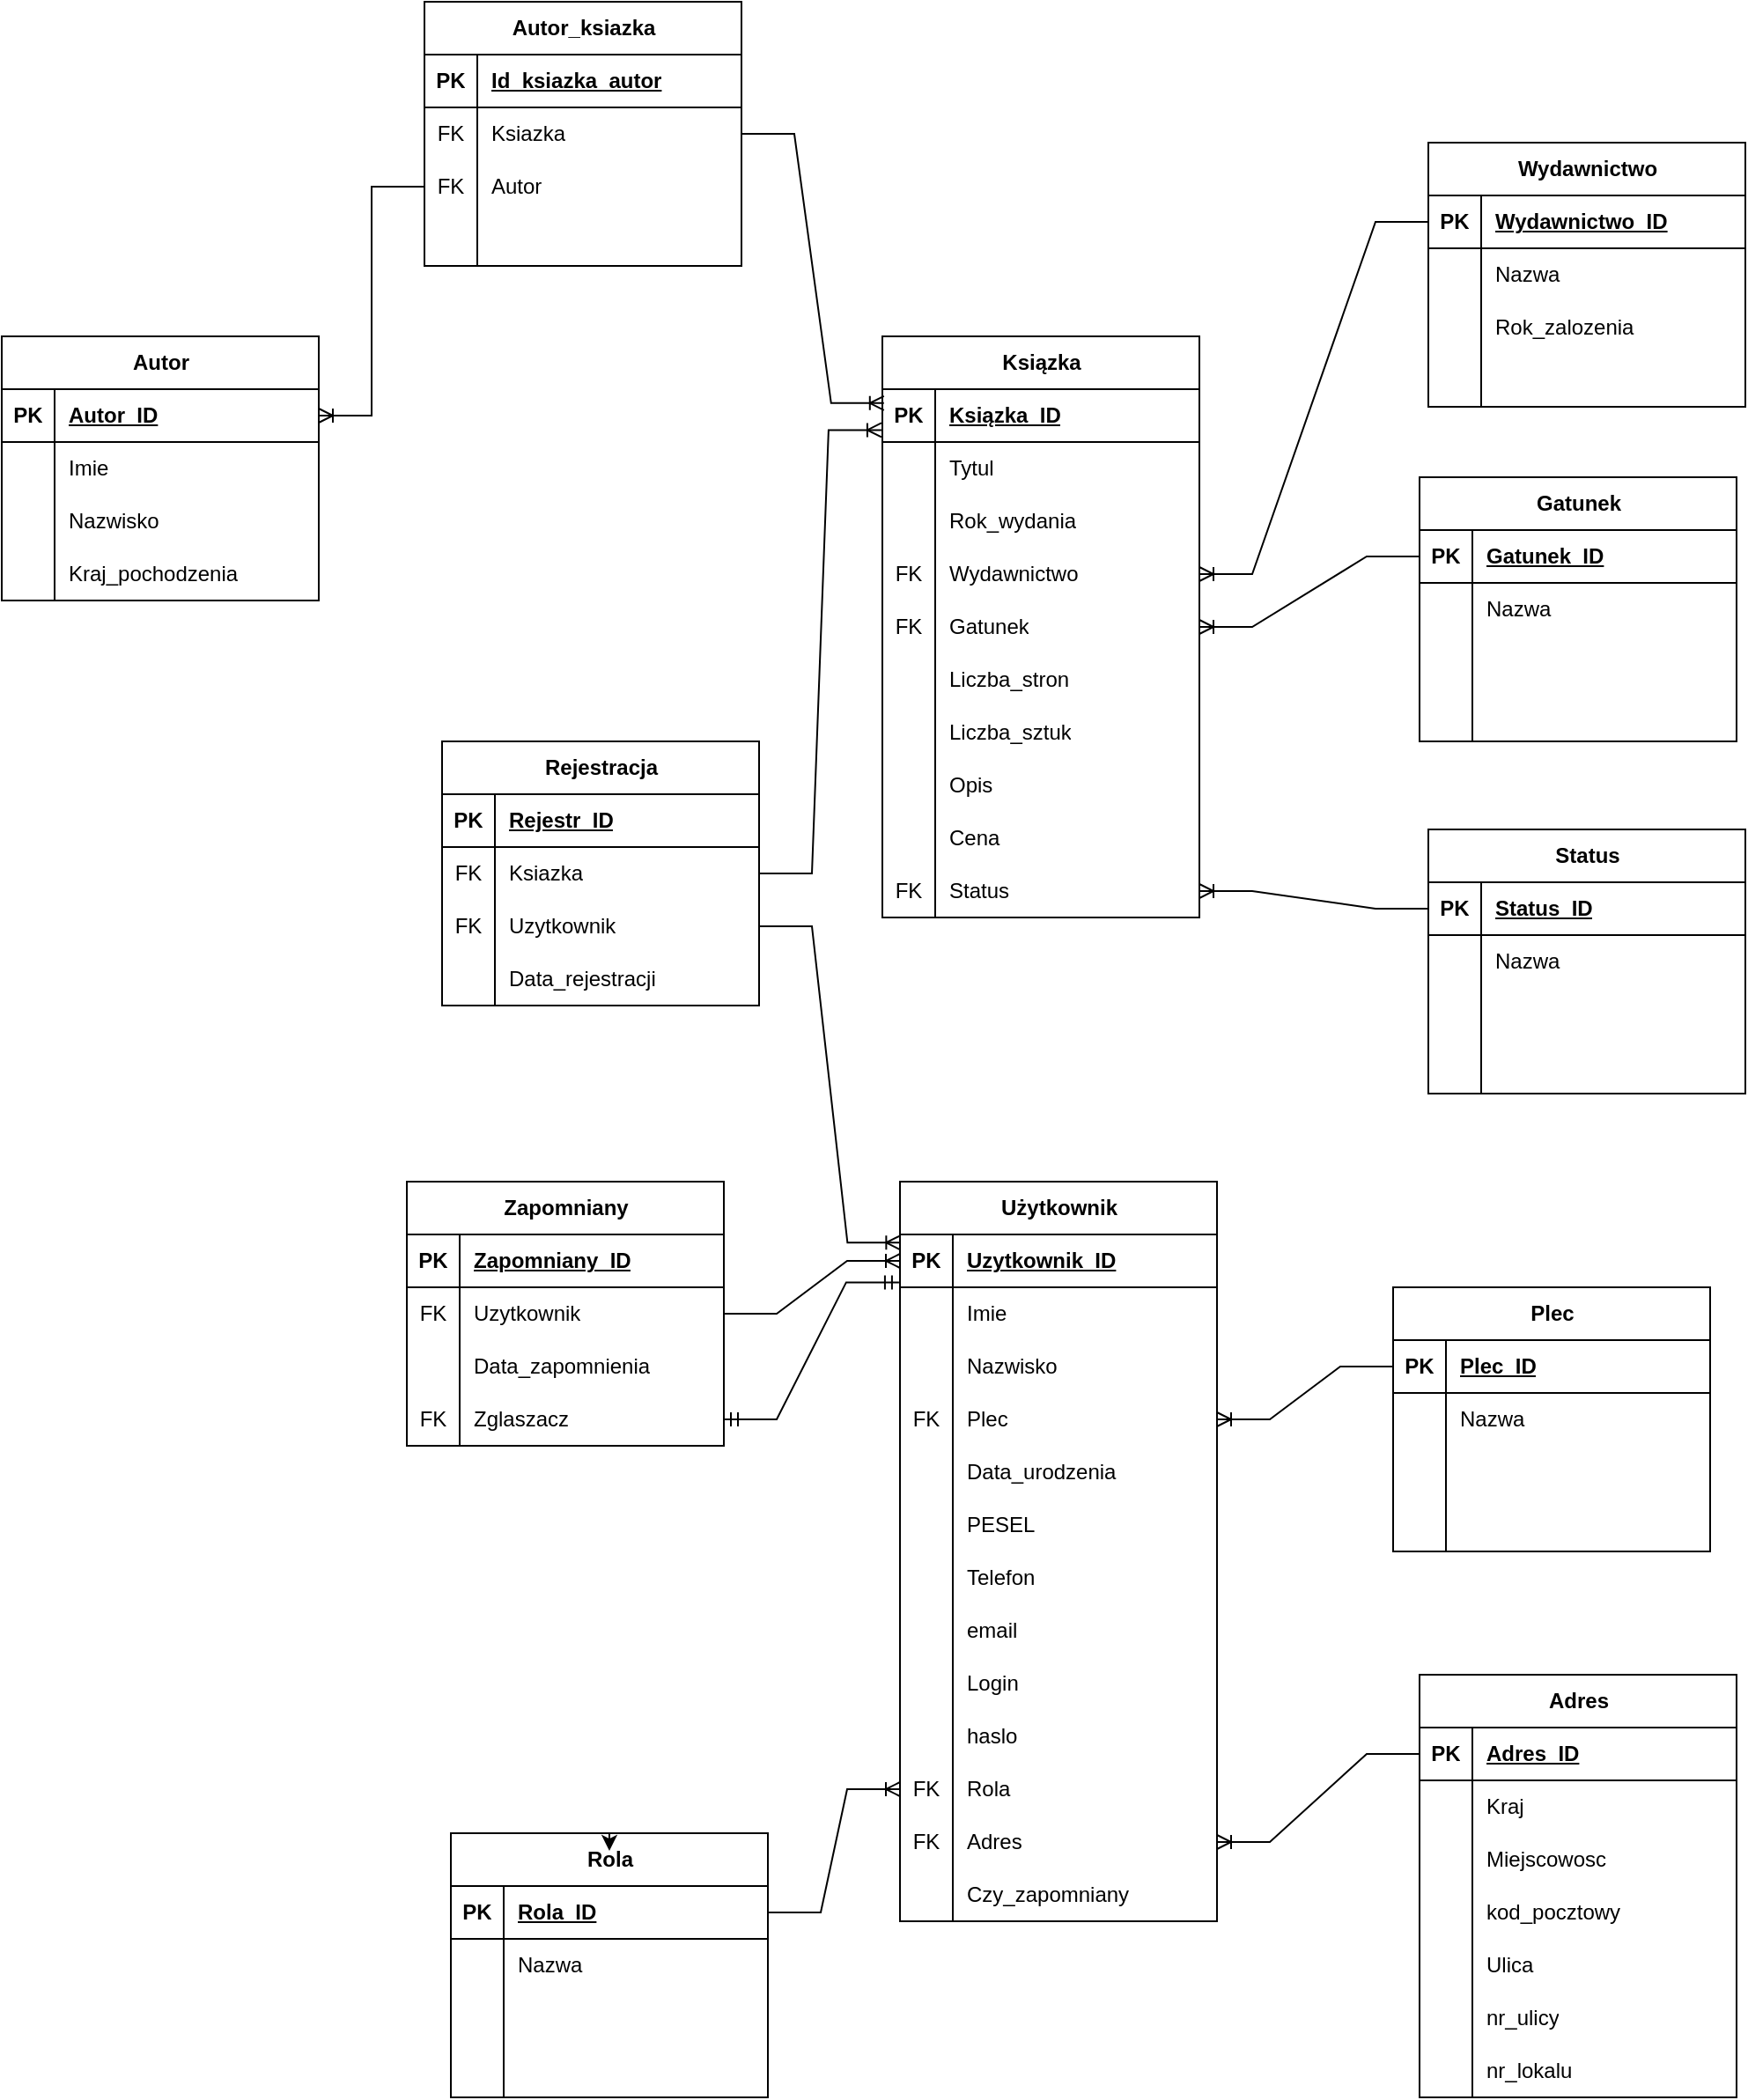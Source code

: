 <mxfile version="26.2.13">
  <diagram name="Strona-1" id="fsQrh-QUqEscdmqK66P9">
    <mxGraphModel dx="2833" dy="2253" grid="1" gridSize="10" guides="1" tooltips="1" connect="1" arrows="1" fold="1" page="1" pageScale="1" pageWidth="827" pageHeight="1169" math="0" shadow="0">
      <root>
        <mxCell id="0" />
        <mxCell id="1" parent="0" />
        <mxCell id="9W_ew_FuP1XvNkpjfE8_-1" value="Użytkownik" style="shape=table;startSize=30;container=1;collapsible=1;childLayout=tableLayout;fixedRows=1;rowLines=0;fontStyle=1;align=center;resizeLast=1;html=1;" vertex="1" parent="1">
          <mxGeometry x="300" y="30" width="180" height="420" as="geometry" />
        </mxCell>
        <mxCell id="9W_ew_FuP1XvNkpjfE8_-2" value="" style="shape=tableRow;horizontal=0;startSize=0;swimlaneHead=0;swimlaneBody=0;fillColor=none;collapsible=0;dropTarget=0;points=[[0,0.5],[1,0.5]];portConstraint=eastwest;top=0;left=0;right=0;bottom=1;" vertex="1" parent="9W_ew_FuP1XvNkpjfE8_-1">
          <mxGeometry y="30" width="180" height="30" as="geometry" />
        </mxCell>
        <mxCell id="9W_ew_FuP1XvNkpjfE8_-3" value="PK" style="shape=partialRectangle;connectable=0;fillColor=none;top=0;left=0;bottom=0;right=0;fontStyle=1;overflow=hidden;whiteSpace=wrap;html=1;" vertex="1" parent="9W_ew_FuP1XvNkpjfE8_-2">
          <mxGeometry width="30" height="30" as="geometry">
            <mxRectangle width="30" height="30" as="alternateBounds" />
          </mxGeometry>
        </mxCell>
        <mxCell id="9W_ew_FuP1XvNkpjfE8_-4" value="Uzytkownik_ID" style="shape=partialRectangle;connectable=0;fillColor=none;top=0;left=0;bottom=0;right=0;align=left;spacingLeft=6;fontStyle=5;overflow=hidden;whiteSpace=wrap;html=1;" vertex="1" parent="9W_ew_FuP1XvNkpjfE8_-2">
          <mxGeometry x="30" width="150" height="30" as="geometry">
            <mxRectangle width="150" height="30" as="alternateBounds" />
          </mxGeometry>
        </mxCell>
        <mxCell id="9W_ew_FuP1XvNkpjfE8_-5" value="" style="shape=tableRow;horizontal=0;startSize=0;swimlaneHead=0;swimlaneBody=0;fillColor=none;collapsible=0;dropTarget=0;points=[[0,0.5],[1,0.5]];portConstraint=eastwest;top=0;left=0;right=0;bottom=0;" vertex="1" parent="9W_ew_FuP1XvNkpjfE8_-1">
          <mxGeometry y="60" width="180" height="30" as="geometry" />
        </mxCell>
        <mxCell id="9W_ew_FuP1XvNkpjfE8_-6" value="" style="shape=partialRectangle;connectable=0;fillColor=none;top=0;left=0;bottom=0;right=0;editable=1;overflow=hidden;whiteSpace=wrap;html=1;" vertex="1" parent="9W_ew_FuP1XvNkpjfE8_-5">
          <mxGeometry width="30" height="30" as="geometry">
            <mxRectangle width="30" height="30" as="alternateBounds" />
          </mxGeometry>
        </mxCell>
        <mxCell id="9W_ew_FuP1XvNkpjfE8_-7" value="Imie&lt;span style=&quot;white-space: pre;&quot;&gt;&#x9;&lt;/span&gt;" style="shape=partialRectangle;connectable=0;fillColor=none;top=0;left=0;bottom=0;right=0;align=left;spacingLeft=6;overflow=hidden;whiteSpace=wrap;html=1;" vertex="1" parent="9W_ew_FuP1XvNkpjfE8_-5">
          <mxGeometry x="30" width="150" height="30" as="geometry">
            <mxRectangle width="150" height="30" as="alternateBounds" />
          </mxGeometry>
        </mxCell>
        <mxCell id="9W_ew_FuP1XvNkpjfE8_-8" value="" style="shape=tableRow;horizontal=0;startSize=0;swimlaneHead=0;swimlaneBody=0;fillColor=none;collapsible=0;dropTarget=0;points=[[0,0.5],[1,0.5]];portConstraint=eastwest;top=0;left=0;right=0;bottom=0;" vertex="1" parent="9W_ew_FuP1XvNkpjfE8_-1">
          <mxGeometry y="90" width="180" height="30" as="geometry" />
        </mxCell>
        <mxCell id="9W_ew_FuP1XvNkpjfE8_-9" value="" style="shape=partialRectangle;connectable=0;fillColor=none;top=0;left=0;bottom=0;right=0;editable=1;overflow=hidden;whiteSpace=wrap;html=1;" vertex="1" parent="9W_ew_FuP1XvNkpjfE8_-8">
          <mxGeometry width="30" height="30" as="geometry">
            <mxRectangle width="30" height="30" as="alternateBounds" />
          </mxGeometry>
        </mxCell>
        <mxCell id="9W_ew_FuP1XvNkpjfE8_-10" value="Nazwisko" style="shape=partialRectangle;connectable=0;fillColor=none;top=0;left=0;bottom=0;right=0;align=left;spacingLeft=6;overflow=hidden;whiteSpace=wrap;html=1;" vertex="1" parent="9W_ew_FuP1XvNkpjfE8_-8">
          <mxGeometry x="30" width="150" height="30" as="geometry">
            <mxRectangle width="150" height="30" as="alternateBounds" />
          </mxGeometry>
        </mxCell>
        <mxCell id="9W_ew_FuP1XvNkpjfE8_-11" value="" style="shape=tableRow;horizontal=0;startSize=0;swimlaneHead=0;swimlaneBody=0;fillColor=none;collapsible=0;dropTarget=0;points=[[0,0.5],[1,0.5]];portConstraint=eastwest;top=0;left=0;right=0;bottom=0;" vertex="1" parent="9W_ew_FuP1XvNkpjfE8_-1">
          <mxGeometry y="120" width="180" height="30" as="geometry" />
        </mxCell>
        <mxCell id="9W_ew_FuP1XvNkpjfE8_-12" value="FK" style="shape=partialRectangle;connectable=0;fillColor=none;top=0;left=0;bottom=0;right=0;editable=1;overflow=hidden;whiteSpace=wrap;html=1;" vertex="1" parent="9W_ew_FuP1XvNkpjfE8_-11">
          <mxGeometry width="30" height="30" as="geometry">
            <mxRectangle width="30" height="30" as="alternateBounds" />
          </mxGeometry>
        </mxCell>
        <mxCell id="9W_ew_FuP1XvNkpjfE8_-13" value="Plec" style="shape=partialRectangle;connectable=0;fillColor=none;top=0;left=0;bottom=0;right=0;align=left;spacingLeft=6;overflow=hidden;whiteSpace=wrap;html=1;" vertex="1" parent="9W_ew_FuP1XvNkpjfE8_-11">
          <mxGeometry x="30" width="150" height="30" as="geometry">
            <mxRectangle width="150" height="30" as="alternateBounds" />
          </mxGeometry>
        </mxCell>
        <mxCell id="9W_ew_FuP1XvNkpjfE8_-14" value="" style="shape=tableRow;horizontal=0;startSize=0;swimlaneHead=0;swimlaneBody=0;fillColor=none;collapsible=0;dropTarget=0;points=[[0,0.5],[1,0.5]];portConstraint=eastwest;top=0;left=0;right=0;bottom=0;" vertex="1" parent="9W_ew_FuP1XvNkpjfE8_-1">
          <mxGeometry y="150" width="180" height="30" as="geometry" />
        </mxCell>
        <mxCell id="9W_ew_FuP1XvNkpjfE8_-15" value="" style="shape=partialRectangle;connectable=0;fillColor=none;top=0;left=0;bottom=0;right=0;editable=1;overflow=hidden;whiteSpace=wrap;html=1;" vertex="1" parent="9W_ew_FuP1XvNkpjfE8_-14">
          <mxGeometry width="30" height="30" as="geometry">
            <mxRectangle width="30" height="30" as="alternateBounds" />
          </mxGeometry>
        </mxCell>
        <mxCell id="9W_ew_FuP1XvNkpjfE8_-16" value="Data_urodzenia" style="shape=partialRectangle;connectable=0;fillColor=none;top=0;left=0;bottom=0;right=0;align=left;spacingLeft=6;overflow=hidden;whiteSpace=wrap;html=1;" vertex="1" parent="9W_ew_FuP1XvNkpjfE8_-14">
          <mxGeometry x="30" width="150" height="30" as="geometry">
            <mxRectangle width="150" height="30" as="alternateBounds" />
          </mxGeometry>
        </mxCell>
        <mxCell id="9W_ew_FuP1XvNkpjfE8_-17" value="" style="shape=tableRow;horizontal=0;startSize=0;swimlaneHead=0;swimlaneBody=0;fillColor=none;collapsible=0;dropTarget=0;points=[[0,0.5],[1,0.5]];portConstraint=eastwest;top=0;left=0;right=0;bottom=0;" vertex="1" parent="9W_ew_FuP1XvNkpjfE8_-1">
          <mxGeometry y="180" width="180" height="30" as="geometry" />
        </mxCell>
        <mxCell id="9W_ew_FuP1XvNkpjfE8_-18" value="" style="shape=partialRectangle;connectable=0;fillColor=none;top=0;left=0;bottom=0;right=0;editable=1;overflow=hidden;whiteSpace=wrap;html=1;" vertex="1" parent="9W_ew_FuP1XvNkpjfE8_-17">
          <mxGeometry width="30" height="30" as="geometry">
            <mxRectangle width="30" height="30" as="alternateBounds" />
          </mxGeometry>
        </mxCell>
        <mxCell id="9W_ew_FuP1XvNkpjfE8_-19" value="PESEL" style="shape=partialRectangle;connectable=0;fillColor=none;top=0;left=0;bottom=0;right=0;align=left;spacingLeft=6;overflow=hidden;whiteSpace=wrap;html=1;" vertex="1" parent="9W_ew_FuP1XvNkpjfE8_-17">
          <mxGeometry x="30" width="150" height="30" as="geometry">
            <mxRectangle width="150" height="30" as="alternateBounds" />
          </mxGeometry>
        </mxCell>
        <mxCell id="9W_ew_FuP1XvNkpjfE8_-20" value="" style="shape=tableRow;horizontal=0;startSize=0;swimlaneHead=0;swimlaneBody=0;fillColor=none;collapsible=0;dropTarget=0;points=[[0,0.5],[1,0.5]];portConstraint=eastwest;top=0;left=0;right=0;bottom=0;" vertex="1" parent="9W_ew_FuP1XvNkpjfE8_-1">
          <mxGeometry y="210" width="180" height="30" as="geometry" />
        </mxCell>
        <mxCell id="9W_ew_FuP1XvNkpjfE8_-21" value="" style="shape=partialRectangle;connectable=0;fillColor=none;top=0;left=0;bottom=0;right=0;editable=1;overflow=hidden;whiteSpace=wrap;html=1;" vertex="1" parent="9W_ew_FuP1XvNkpjfE8_-20">
          <mxGeometry width="30" height="30" as="geometry">
            <mxRectangle width="30" height="30" as="alternateBounds" />
          </mxGeometry>
        </mxCell>
        <mxCell id="9W_ew_FuP1XvNkpjfE8_-22" value="Telefon" style="shape=partialRectangle;connectable=0;fillColor=none;top=0;left=0;bottom=0;right=0;align=left;spacingLeft=6;overflow=hidden;whiteSpace=wrap;html=1;" vertex="1" parent="9W_ew_FuP1XvNkpjfE8_-20">
          <mxGeometry x="30" width="150" height="30" as="geometry">
            <mxRectangle width="150" height="30" as="alternateBounds" />
          </mxGeometry>
        </mxCell>
        <mxCell id="9W_ew_FuP1XvNkpjfE8_-23" value="" style="shape=tableRow;horizontal=0;startSize=0;swimlaneHead=0;swimlaneBody=0;fillColor=none;collapsible=0;dropTarget=0;points=[[0,0.5],[1,0.5]];portConstraint=eastwest;top=0;left=0;right=0;bottom=0;" vertex="1" parent="9W_ew_FuP1XvNkpjfE8_-1">
          <mxGeometry y="240" width="180" height="30" as="geometry" />
        </mxCell>
        <mxCell id="9W_ew_FuP1XvNkpjfE8_-24" value="" style="shape=partialRectangle;connectable=0;fillColor=none;top=0;left=0;bottom=0;right=0;editable=1;overflow=hidden;whiteSpace=wrap;html=1;" vertex="1" parent="9W_ew_FuP1XvNkpjfE8_-23">
          <mxGeometry width="30" height="30" as="geometry">
            <mxRectangle width="30" height="30" as="alternateBounds" />
          </mxGeometry>
        </mxCell>
        <mxCell id="9W_ew_FuP1XvNkpjfE8_-25" value="email" style="shape=partialRectangle;connectable=0;fillColor=none;top=0;left=0;bottom=0;right=0;align=left;spacingLeft=6;overflow=hidden;whiteSpace=wrap;html=1;" vertex="1" parent="9W_ew_FuP1XvNkpjfE8_-23">
          <mxGeometry x="30" width="150" height="30" as="geometry">
            <mxRectangle width="150" height="30" as="alternateBounds" />
          </mxGeometry>
        </mxCell>
        <mxCell id="9W_ew_FuP1XvNkpjfE8_-26" value="" style="shape=tableRow;horizontal=0;startSize=0;swimlaneHead=0;swimlaneBody=0;fillColor=none;collapsible=0;dropTarget=0;points=[[0,0.5],[1,0.5]];portConstraint=eastwest;top=0;left=0;right=0;bottom=0;" vertex="1" parent="9W_ew_FuP1XvNkpjfE8_-1">
          <mxGeometry y="270" width="180" height="30" as="geometry" />
        </mxCell>
        <mxCell id="9W_ew_FuP1XvNkpjfE8_-27" value="" style="shape=partialRectangle;connectable=0;fillColor=none;top=0;left=0;bottom=0;right=0;editable=1;overflow=hidden;whiteSpace=wrap;html=1;" vertex="1" parent="9W_ew_FuP1XvNkpjfE8_-26">
          <mxGeometry width="30" height="30" as="geometry">
            <mxRectangle width="30" height="30" as="alternateBounds" />
          </mxGeometry>
        </mxCell>
        <mxCell id="9W_ew_FuP1XvNkpjfE8_-28" value="Login" style="shape=partialRectangle;connectable=0;fillColor=none;top=0;left=0;bottom=0;right=0;align=left;spacingLeft=6;overflow=hidden;whiteSpace=wrap;html=1;" vertex="1" parent="9W_ew_FuP1XvNkpjfE8_-26">
          <mxGeometry x="30" width="150" height="30" as="geometry">
            <mxRectangle width="150" height="30" as="alternateBounds" />
          </mxGeometry>
        </mxCell>
        <mxCell id="9W_ew_FuP1XvNkpjfE8_-29" value="" style="shape=tableRow;horizontal=0;startSize=0;swimlaneHead=0;swimlaneBody=0;fillColor=none;collapsible=0;dropTarget=0;points=[[0,0.5],[1,0.5]];portConstraint=eastwest;top=0;left=0;right=0;bottom=0;" vertex="1" parent="9W_ew_FuP1XvNkpjfE8_-1">
          <mxGeometry y="300" width="180" height="30" as="geometry" />
        </mxCell>
        <mxCell id="9W_ew_FuP1XvNkpjfE8_-30" value="" style="shape=partialRectangle;connectable=0;fillColor=none;top=0;left=0;bottom=0;right=0;editable=1;overflow=hidden;whiteSpace=wrap;html=1;" vertex="1" parent="9W_ew_FuP1XvNkpjfE8_-29">
          <mxGeometry width="30" height="30" as="geometry">
            <mxRectangle width="30" height="30" as="alternateBounds" />
          </mxGeometry>
        </mxCell>
        <mxCell id="9W_ew_FuP1XvNkpjfE8_-31" value="haslo" style="shape=partialRectangle;connectable=0;fillColor=none;top=0;left=0;bottom=0;right=0;align=left;spacingLeft=6;overflow=hidden;whiteSpace=wrap;html=1;" vertex="1" parent="9W_ew_FuP1XvNkpjfE8_-29">
          <mxGeometry x="30" width="150" height="30" as="geometry">
            <mxRectangle width="150" height="30" as="alternateBounds" />
          </mxGeometry>
        </mxCell>
        <mxCell id="9W_ew_FuP1XvNkpjfE8_-32" value="" style="shape=tableRow;horizontal=0;startSize=0;swimlaneHead=0;swimlaneBody=0;fillColor=none;collapsible=0;dropTarget=0;points=[[0,0.5],[1,0.5]];portConstraint=eastwest;top=0;left=0;right=0;bottom=0;" vertex="1" parent="9W_ew_FuP1XvNkpjfE8_-1">
          <mxGeometry y="330" width="180" height="30" as="geometry" />
        </mxCell>
        <mxCell id="9W_ew_FuP1XvNkpjfE8_-33" value="FK" style="shape=partialRectangle;connectable=0;fillColor=none;top=0;left=0;bottom=0;right=0;editable=1;overflow=hidden;whiteSpace=wrap;html=1;" vertex="1" parent="9W_ew_FuP1XvNkpjfE8_-32">
          <mxGeometry width="30" height="30" as="geometry">
            <mxRectangle width="30" height="30" as="alternateBounds" />
          </mxGeometry>
        </mxCell>
        <mxCell id="9W_ew_FuP1XvNkpjfE8_-34" value="Rola" style="shape=partialRectangle;connectable=0;fillColor=none;top=0;left=0;bottom=0;right=0;align=left;spacingLeft=6;overflow=hidden;whiteSpace=wrap;html=1;" vertex="1" parent="9W_ew_FuP1XvNkpjfE8_-32">
          <mxGeometry x="30" width="150" height="30" as="geometry">
            <mxRectangle width="150" height="30" as="alternateBounds" />
          </mxGeometry>
        </mxCell>
        <mxCell id="9W_ew_FuP1XvNkpjfE8_-35" value="" style="shape=tableRow;horizontal=0;startSize=0;swimlaneHead=0;swimlaneBody=0;fillColor=none;collapsible=0;dropTarget=0;points=[[0,0.5],[1,0.5]];portConstraint=eastwest;top=0;left=0;right=0;bottom=0;" vertex="1" parent="9W_ew_FuP1XvNkpjfE8_-1">
          <mxGeometry y="360" width="180" height="30" as="geometry" />
        </mxCell>
        <mxCell id="9W_ew_FuP1XvNkpjfE8_-36" value="FK" style="shape=partialRectangle;connectable=0;fillColor=none;top=0;left=0;bottom=0;right=0;editable=1;overflow=hidden;whiteSpace=wrap;html=1;" vertex="1" parent="9W_ew_FuP1XvNkpjfE8_-35">
          <mxGeometry width="30" height="30" as="geometry">
            <mxRectangle width="30" height="30" as="alternateBounds" />
          </mxGeometry>
        </mxCell>
        <mxCell id="9W_ew_FuP1XvNkpjfE8_-37" value="Adres" style="shape=partialRectangle;connectable=0;fillColor=none;top=0;left=0;bottom=0;right=0;align=left;spacingLeft=6;overflow=hidden;whiteSpace=wrap;html=1;" vertex="1" parent="9W_ew_FuP1XvNkpjfE8_-35">
          <mxGeometry x="30" width="150" height="30" as="geometry">
            <mxRectangle width="150" height="30" as="alternateBounds" />
          </mxGeometry>
        </mxCell>
        <mxCell id="9W_ew_FuP1XvNkpjfE8_-38" value="" style="shape=tableRow;horizontal=0;startSize=0;swimlaneHead=0;swimlaneBody=0;fillColor=none;collapsible=0;dropTarget=0;points=[[0,0.5],[1,0.5]];portConstraint=eastwest;top=0;left=0;right=0;bottom=0;" vertex="1" parent="9W_ew_FuP1XvNkpjfE8_-1">
          <mxGeometry y="390" width="180" height="30" as="geometry" />
        </mxCell>
        <mxCell id="9W_ew_FuP1XvNkpjfE8_-39" value="" style="shape=partialRectangle;connectable=0;fillColor=none;top=0;left=0;bottom=0;right=0;editable=1;overflow=hidden;whiteSpace=wrap;html=1;" vertex="1" parent="9W_ew_FuP1XvNkpjfE8_-38">
          <mxGeometry width="30" height="30" as="geometry">
            <mxRectangle width="30" height="30" as="alternateBounds" />
          </mxGeometry>
        </mxCell>
        <mxCell id="9W_ew_FuP1XvNkpjfE8_-40" value="Czy_zapomniany" style="shape=partialRectangle;connectable=0;fillColor=none;top=0;left=0;bottom=0;right=0;align=left;spacingLeft=6;overflow=hidden;whiteSpace=wrap;html=1;" vertex="1" parent="9W_ew_FuP1XvNkpjfE8_-38">
          <mxGeometry x="30" width="150" height="30" as="geometry">
            <mxRectangle width="150" height="30" as="alternateBounds" />
          </mxGeometry>
        </mxCell>
        <mxCell id="9W_ew_FuP1XvNkpjfE8_-41" value="Plec" style="shape=table;startSize=30;container=1;collapsible=1;childLayout=tableLayout;fixedRows=1;rowLines=0;fontStyle=1;align=center;resizeLast=1;html=1;" vertex="1" parent="1">
          <mxGeometry x="580" y="90" width="180" height="150" as="geometry" />
        </mxCell>
        <mxCell id="9W_ew_FuP1XvNkpjfE8_-42" value="" style="shape=tableRow;horizontal=0;startSize=0;swimlaneHead=0;swimlaneBody=0;fillColor=none;collapsible=0;dropTarget=0;points=[[0,0.5],[1,0.5]];portConstraint=eastwest;top=0;left=0;right=0;bottom=1;" vertex="1" parent="9W_ew_FuP1XvNkpjfE8_-41">
          <mxGeometry y="30" width="180" height="30" as="geometry" />
        </mxCell>
        <mxCell id="9W_ew_FuP1XvNkpjfE8_-43" value="PK" style="shape=partialRectangle;connectable=0;fillColor=none;top=0;left=0;bottom=0;right=0;fontStyle=1;overflow=hidden;whiteSpace=wrap;html=1;" vertex="1" parent="9W_ew_FuP1XvNkpjfE8_-42">
          <mxGeometry width="30" height="30" as="geometry">
            <mxRectangle width="30" height="30" as="alternateBounds" />
          </mxGeometry>
        </mxCell>
        <mxCell id="9W_ew_FuP1XvNkpjfE8_-44" value="Plec_ID" style="shape=partialRectangle;connectable=0;fillColor=none;top=0;left=0;bottom=0;right=0;align=left;spacingLeft=6;fontStyle=5;overflow=hidden;whiteSpace=wrap;html=1;" vertex="1" parent="9W_ew_FuP1XvNkpjfE8_-42">
          <mxGeometry x="30" width="150" height="30" as="geometry">
            <mxRectangle width="150" height="30" as="alternateBounds" />
          </mxGeometry>
        </mxCell>
        <mxCell id="9W_ew_FuP1XvNkpjfE8_-45" value="" style="shape=tableRow;horizontal=0;startSize=0;swimlaneHead=0;swimlaneBody=0;fillColor=none;collapsible=0;dropTarget=0;points=[[0,0.5],[1,0.5]];portConstraint=eastwest;top=0;left=0;right=0;bottom=0;" vertex="1" parent="9W_ew_FuP1XvNkpjfE8_-41">
          <mxGeometry y="60" width="180" height="30" as="geometry" />
        </mxCell>
        <mxCell id="9W_ew_FuP1XvNkpjfE8_-46" value="" style="shape=partialRectangle;connectable=0;fillColor=none;top=0;left=0;bottom=0;right=0;editable=1;overflow=hidden;whiteSpace=wrap;html=1;" vertex="1" parent="9W_ew_FuP1XvNkpjfE8_-45">
          <mxGeometry width="30" height="30" as="geometry">
            <mxRectangle width="30" height="30" as="alternateBounds" />
          </mxGeometry>
        </mxCell>
        <mxCell id="9W_ew_FuP1XvNkpjfE8_-47" value="Nazwa" style="shape=partialRectangle;connectable=0;fillColor=none;top=0;left=0;bottom=0;right=0;align=left;spacingLeft=6;overflow=hidden;whiteSpace=wrap;html=1;" vertex="1" parent="9W_ew_FuP1XvNkpjfE8_-45">
          <mxGeometry x="30" width="150" height="30" as="geometry">
            <mxRectangle width="150" height="30" as="alternateBounds" />
          </mxGeometry>
        </mxCell>
        <mxCell id="9W_ew_FuP1XvNkpjfE8_-48" value="" style="shape=tableRow;horizontal=0;startSize=0;swimlaneHead=0;swimlaneBody=0;fillColor=none;collapsible=0;dropTarget=0;points=[[0,0.5],[1,0.5]];portConstraint=eastwest;top=0;left=0;right=0;bottom=0;" vertex="1" parent="9W_ew_FuP1XvNkpjfE8_-41">
          <mxGeometry y="90" width="180" height="30" as="geometry" />
        </mxCell>
        <mxCell id="9W_ew_FuP1XvNkpjfE8_-49" value="" style="shape=partialRectangle;connectable=0;fillColor=none;top=0;left=0;bottom=0;right=0;editable=1;overflow=hidden;whiteSpace=wrap;html=1;" vertex="1" parent="9W_ew_FuP1XvNkpjfE8_-48">
          <mxGeometry width="30" height="30" as="geometry">
            <mxRectangle width="30" height="30" as="alternateBounds" />
          </mxGeometry>
        </mxCell>
        <mxCell id="9W_ew_FuP1XvNkpjfE8_-50" value="" style="shape=partialRectangle;connectable=0;fillColor=none;top=0;left=0;bottom=0;right=0;align=left;spacingLeft=6;overflow=hidden;whiteSpace=wrap;html=1;" vertex="1" parent="9W_ew_FuP1XvNkpjfE8_-48">
          <mxGeometry x="30" width="150" height="30" as="geometry">
            <mxRectangle width="150" height="30" as="alternateBounds" />
          </mxGeometry>
        </mxCell>
        <mxCell id="9W_ew_FuP1XvNkpjfE8_-51" value="" style="shape=tableRow;horizontal=0;startSize=0;swimlaneHead=0;swimlaneBody=0;fillColor=none;collapsible=0;dropTarget=0;points=[[0,0.5],[1,0.5]];portConstraint=eastwest;top=0;left=0;right=0;bottom=0;" vertex="1" parent="9W_ew_FuP1XvNkpjfE8_-41">
          <mxGeometry y="120" width="180" height="30" as="geometry" />
        </mxCell>
        <mxCell id="9W_ew_FuP1XvNkpjfE8_-52" value="" style="shape=partialRectangle;connectable=0;fillColor=none;top=0;left=0;bottom=0;right=0;editable=1;overflow=hidden;whiteSpace=wrap;html=1;" vertex="1" parent="9W_ew_FuP1XvNkpjfE8_-51">
          <mxGeometry width="30" height="30" as="geometry">
            <mxRectangle width="30" height="30" as="alternateBounds" />
          </mxGeometry>
        </mxCell>
        <mxCell id="9W_ew_FuP1XvNkpjfE8_-53" value="" style="shape=partialRectangle;connectable=0;fillColor=none;top=0;left=0;bottom=0;right=0;align=left;spacingLeft=6;overflow=hidden;whiteSpace=wrap;html=1;" vertex="1" parent="9W_ew_FuP1XvNkpjfE8_-51">
          <mxGeometry x="30" width="150" height="30" as="geometry">
            <mxRectangle width="150" height="30" as="alternateBounds" />
          </mxGeometry>
        </mxCell>
        <mxCell id="9W_ew_FuP1XvNkpjfE8_-54" value="Zapomniany" style="shape=table;startSize=30;container=1;collapsible=1;childLayout=tableLayout;fixedRows=1;rowLines=0;fontStyle=1;align=center;resizeLast=1;html=1;" vertex="1" parent="1">
          <mxGeometry x="20" y="30" width="180" height="150" as="geometry" />
        </mxCell>
        <mxCell id="9W_ew_FuP1XvNkpjfE8_-55" value="" style="shape=tableRow;horizontal=0;startSize=0;swimlaneHead=0;swimlaneBody=0;fillColor=none;collapsible=0;dropTarget=0;points=[[0,0.5],[1,0.5]];portConstraint=eastwest;top=0;left=0;right=0;bottom=1;" vertex="1" parent="9W_ew_FuP1XvNkpjfE8_-54">
          <mxGeometry y="30" width="180" height="30" as="geometry" />
        </mxCell>
        <mxCell id="9W_ew_FuP1XvNkpjfE8_-56" value="PK" style="shape=partialRectangle;connectable=0;fillColor=none;top=0;left=0;bottom=0;right=0;fontStyle=1;overflow=hidden;whiteSpace=wrap;html=1;" vertex="1" parent="9W_ew_FuP1XvNkpjfE8_-55">
          <mxGeometry width="30" height="30" as="geometry">
            <mxRectangle width="30" height="30" as="alternateBounds" />
          </mxGeometry>
        </mxCell>
        <mxCell id="9W_ew_FuP1XvNkpjfE8_-57" value="Zapomniany_ID" style="shape=partialRectangle;connectable=0;fillColor=none;top=0;left=0;bottom=0;right=0;align=left;spacingLeft=6;fontStyle=5;overflow=hidden;whiteSpace=wrap;html=1;" vertex="1" parent="9W_ew_FuP1XvNkpjfE8_-55">
          <mxGeometry x="30" width="150" height="30" as="geometry">
            <mxRectangle width="150" height="30" as="alternateBounds" />
          </mxGeometry>
        </mxCell>
        <mxCell id="9W_ew_FuP1XvNkpjfE8_-58" value="" style="shape=tableRow;horizontal=0;startSize=0;swimlaneHead=0;swimlaneBody=0;fillColor=none;collapsible=0;dropTarget=0;points=[[0,0.5],[1,0.5]];portConstraint=eastwest;top=0;left=0;right=0;bottom=0;" vertex="1" parent="9W_ew_FuP1XvNkpjfE8_-54">
          <mxGeometry y="60" width="180" height="30" as="geometry" />
        </mxCell>
        <mxCell id="9W_ew_FuP1XvNkpjfE8_-59" value="FK" style="shape=partialRectangle;connectable=0;fillColor=none;top=0;left=0;bottom=0;right=0;editable=1;overflow=hidden;whiteSpace=wrap;html=1;" vertex="1" parent="9W_ew_FuP1XvNkpjfE8_-58">
          <mxGeometry width="30" height="30" as="geometry">
            <mxRectangle width="30" height="30" as="alternateBounds" />
          </mxGeometry>
        </mxCell>
        <mxCell id="9W_ew_FuP1XvNkpjfE8_-60" value="Uzytkownik" style="shape=partialRectangle;connectable=0;fillColor=none;top=0;left=0;bottom=0;right=0;align=left;spacingLeft=6;overflow=hidden;whiteSpace=wrap;html=1;" vertex="1" parent="9W_ew_FuP1XvNkpjfE8_-58">
          <mxGeometry x="30" width="150" height="30" as="geometry">
            <mxRectangle width="150" height="30" as="alternateBounds" />
          </mxGeometry>
        </mxCell>
        <mxCell id="9W_ew_FuP1XvNkpjfE8_-61" value="" style="shape=tableRow;horizontal=0;startSize=0;swimlaneHead=0;swimlaneBody=0;fillColor=none;collapsible=0;dropTarget=0;points=[[0,0.5],[1,0.5]];portConstraint=eastwest;top=0;left=0;right=0;bottom=0;" vertex="1" parent="9W_ew_FuP1XvNkpjfE8_-54">
          <mxGeometry y="90" width="180" height="30" as="geometry" />
        </mxCell>
        <mxCell id="9W_ew_FuP1XvNkpjfE8_-62" value="" style="shape=partialRectangle;connectable=0;fillColor=none;top=0;left=0;bottom=0;right=0;editable=1;overflow=hidden;whiteSpace=wrap;html=1;" vertex="1" parent="9W_ew_FuP1XvNkpjfE8_-61">
          <mxGeometry width="30" height="30" as="geometry">
            <mxRectangle width="30" height="30" as="alternateBounds" />
          </mxGeometry>
        </mxCell>
        <mxCell id="9W_ew_FuP1XvNkpjfE8_-63" value="Data_zapomnienia" style="shape=partialRectangle;connectable=0;fillColor=none;top=0;left=0;bottom=0;right=0;align=left;spacingLeft=6;overflow=hidden;whiteSpace=wrap;html=1;" vertex="1" parent="9W_ew_FuP1XvNkpjfE8_-61">
          <mxGeometry x="30" width="150" height="30" as="geometry">
            <mxRectangle width="150" height="30" as="alternateBounds" />
          </mxGeometry>
        </mxCell>
        <mxCell id="9W_ew_FuP1XvNkpjfE8_-64" value="" style="shape=tableRow;horizontal=0;startSize=0;swimlaneHead=0;swimlaneBody=0;fillColor=none;collapsible=0;dropTarget=0;points=[[0,0.5],[1,0.5]];portConstraint=eastwest;top=0;left=0;right=0;bottom=0;" vertex="1" parent="9W_ew_FuP1XvNkpjfE8_-54">
          <mxGeometry y="120" width="180" height="30" as="geometry" />
        </mxCell>
        <mxCell id="9W_ew_FuP1XvNkpjfE8_-65" value="FK" style="shape=partialRectangle;connectable=0;fillColor=none;top=0;left=0;bottom=0;right=0;editable=1;overflow=hidden;whiteSpace=wrap;html=1;" vertex="1" parent="9W_ew_FuP1XvNkpjfE8_-64">
          <mxGeometry width="30" height="30" as="geometry">
            <mxRectangle width="30" height="30" as="alternateBounds" />
          </mxGeometry>
        </mxCell>
        <mxCell id="9W_ew_FuP1XvNkpjfE8_-66" value="Zglaszacz" style="shape=partialRectangle;connectable=0;fillColor=none;top=0;left=0;bottom=0;right=0;align=left;spacingLeft=6;overflow=hidden;whiteSpace=wrap;html=1;" vertex="1" parent="9W_ew_FuP1XvNkpjfE8_-64">
          <mxGeometry x="30" width="150" height="30" as="geometry">
            <mxRectangle width="150" height="30" as="alternateBounds" />
          </mxGeometry>
        </mxCell>
        <mxCell id="9W_ew_FuP1XvNkpjfE8_-67" value="Adres" style="shape=table;startSize=30;container=1;collapsible=1;childLayout=tableLayout;fixedRows=1;rowLines=0;fontStyle=1;align=center;resizeLast=1;html=1;" vertex="1" parent="1">
          <mxGeometry x="595" y="310" width="180" height="240" as="geometry" />
        </mxCell>
        <mxCell id="9W_ew_FuP1XvNkpjfE8_-68" value="" style="shape=tableRow;horizontal=0;startSize=0;swimlaneHead=0;swimlaneBody=0;fillColor=none;collapsible=0;dropTarget=0;points=[[0,0.5],[1,0.5]];portConstraint=eastwest;top=0;left=0;right=0;bottom=1;" vertex="1" parent="9W_ew_FuP1XvNkpjfE8_-67">
          <mxGeometry y="30" width="180" height="30" as="geometry" />
        </mxCell>
        <mxCell id="9W_ew_FuP1XvNkpjfE8_-69" value="PK" style="shape=partialRectangle;connectable=0;fillColor=none;top=0;left=0;bottom=0;right=0;fontStyle=1;overflow=hidden;whiteSpace=wrap;html=1;" vertex="1" parent="9W_ew_FuP1XvNkpjfE8_-68">
          <mxGeometry width="30" height="30" as="geometry">
            <mxRectangle width="30" height="30" as="alternateBounds" />
          </mxGeometry>
        </mxCell>
        <mxCell id="9W_ew_FuP1XvNkpjfE8_-70" value="Adres_ID" style="shape=partialRectangle;connectable=0;fillColor=none;top=0;left=0;bottom=0;right=0;align=left;spacingLeft=6;fontStyle=5;overflow=hidden;whiteSpace=wrap;html=1;" vertex="1" parent="9W_ew_FuP1XvNkpjfE8_-68">
          <mxGeometry x="30" width="150" height="30" as="geometry">
            <mxRectangle width="150" height="30" as="alternateBounds" />
          </mxGeometry>
        </mxCell>
        <mxCell id="9W_ew_FuP1XvNkpjfE8_-71" value="" style="shape=tableRow;horizontal=0;startSize=0;swimlaneHead=0;swimlaneBody=0;fillColor=none;collapsible=0;dropTarget=0;points=[[0,0.5],[1,0.5]];portConstraint=eastwest;top=0;left=0;right=0;bottom=0;" vertex="1" parent="9W_ew_FuP1XvNkpjfE8_-67">
          <mxGeometry y="60" width="180" height="30" as="geometry" />
        </mxCell>
        <mxCell id="9W_ew_FuP1XvNkpjfE8_-72" value="" style="shape=partialRectangle;connectable=0;fillColor=none;top=0;left=0;bottom=0;right=0;editable=1;overflow=hidden;whiteSpace=wrap;html=1;" vertex="1" parent="9W_ew_FuP1XvNkpjfE8_-71">
          <mxGeometry width="30" height="30" as="geometry">
            <mxRectangle width="30" height="30" as="alternateBounds" />
          </mxGeometry>
        </mxCell>
        <mxCell id="9W_ew_FuP1XvNkpjfE8_-73" value="Kraj" style="shape=partialRectangle;connectable=0;fillColor=none;top=0;left=0;bottom=0;right=0;align=left;spacingLeft=6;overflow=hidden;whiteSpace=wrap;html=1;" vertex="1" parent="9W_ew_FuP1XvNkpjfE8_-71">
          <mxGeometry x="30" width="150" height="30" as="geometry">
            <mxRectangle width="150" height="30" as="alternateBounds" />
          </mxGeometry>
        </mxCell>
        <mxCell id="9W_ew_FuP1XvNkpjfE8_-74" value="" style="shape=tableRow;horizontal=0;startSize=0;swimlaneHead=0;swimlaneBody=0;fillColor=none;collapsible=0;dropTarget=0;points=[[0,0.5],[1,0.5]];portConstraint=eastwest;top=0;left=0;right=0;bottom=0;" vertex="1" parent="9W_ew_FuP1XvNkpjfE8_-67">
          <mxGeometry y="90" width="180" height="30" as="geometry" />
        </mxCell>
        <mxCell id="9W_ew_FuP1XvNkpjfE8_-75" value="" style="shape=partialRectangle;connectable=0;fillColor=none;top=0;left=0;bottom=0;right=0;editable=1;overflow=hidden;whiteSpace=wrap;html=1;" vertex="1" parent="9W_ew_FuP1XvNkpjfE8_-74">
          <mxGeometry width="30" height="30" as="geometry">
            <mxRectangle width="30" height="30" as="alternateBounds" />
          </mxGeometry>
        </mxCell>
        <mxCell id="9W_ew_FuP1XvNkpjfE8_-76" value="Miejscowosc" style="shape=partialRectangle;connectable=0;fillColor=none;top=0;left=0;bottom=0;right=0;align=left;spacingLeft=6;overflow=hidden;whiteSpace=wrap;html=1;" vertex="1" parent="9W_ew_FuP1XvNkpjfE8_-74">
          <mxGeometry x="30" width="150" height="30" as="geometry">
            <mxRectangle width="150" height="30" as="alternateBounds" />
          </mxGeometry>
        </mxCell>
        <mxCell id="9W_ew_FuP1XvNkpjfE8_-77" value="" style="shape=tableRow;horizontal=0;startSize=0;swimlaneHead=0;swimlaneBody=0;fillColor=none;collapsible=0;dropTarget=0;points=[[0,0.5],[1,0.5]];portConstraint=eastwest;top=0;left=0;right=0;bottom=0;" vertex="1" parent="9W_ew_FuP1XvNkpjfE8_-67">
          <mxGeometry y="120" width="180" height="30" as="geometry" />
        </mxCell>
        <mxCell id="9W_ew_FuP1XvNkpjfE8_-78" value="" style="shape=partialRectangle;connectable=0;fillColor=none;top=0;left=0;bottom=0;right=0;editable=1;overflow=hidden;whiteSpace=wrap;html=1;" vertex="1" parent="9W_ew_FuP1XvNkpjfE8_-77">
          <mxGeometry width="30" height="30" as="geometry">
            <mxRectangle width="30" height="30" as="alternateBounds" />
          </mxGeometry>
        </mxCell>
        <mxCell id="9W_ew_FuP1XvNkpjfE8_-79" value="kod_pocztowy" style="shape=partialRectangle;connectable=0;fillColor=none;top=0;left=0;bottom=0;right=0;align=left;spacingLeft=6;overflow=hidden;whiteSpace=wrap;html=1;" vertex="1" parent="9W_ew_FuP1XvNkpjfE8_-77">
          <mxGeometry x="30" width="150" height="30" as="geometry">
            <mxRectangle width="150" height="30" as="alternateBounds" />
          </mxGeometry>
        </mxCell>
        <mxCell id="9W_ew_FuP1XvNkpjfE8_-80" value="" style="shape=tableRow;horizontal=0;startSize=0;swimlaneHead=0;swimlaneBody=0;fillColor=none;collapsible=0;dropTarget=0;points=[[0,0.5],[1,0.5]];portConstraint=eastwest;top=0;left=0;right=0;bottom=0;" vertex="1" parent="9W_ew_FuP1XvNkpjfE8_-67">
          <mxGeometry y="150" width="180" height="30" as="geometry" />
        </mxCell>
        <mxCell id="9W_ew_FuP1XvNkpjfE8_-81" value="" style="shape=partialRectangle;connectable=0;fillColor=none;top=0;left=0;bottom=0;right=0;editable=1;overflow=hidden;whiteSpace=wrap;html=1;" vertex="1" parent="9W_ew_FuP1XvNkpjfE8_-80">
          <mxGeometry width="30" height="30" as="geometry">
            <mxRectangle width="30" height="30" as="alternateBounds" />
          </mxGeometry>
        </mxCell>
        <mxCell id="9W_ew_FuP1XvNkpjfE8_-82" value="Ulica" style="shape=partialRectangle;connectable=0;fillColor=none;top=0;left=0;bottom=0;right=0;align=left;spacingLeft=6;overflow=hidden;whiteSpace=wrap;html=1;" vertex="1" parent="9W_ew_FuP1XvNkpjfE8_-80">
          <mxGeometry x="30" width="150" height="30" as="geometry">
            <mxRectangle width="150" height="30" as="alternateBounds" />
          </mxGeometry>
        </mxCell>
        <mxCell id="9W_ew_FuP1XvNkpjfE8_-83" value="" style="shape=tableRow;horizontal=0;startSize=0;swimlaneHead=0;swimlaneBody=0;fillColor=none;collapsible=0;dropTarget=0;points=[[0,0.5],[1,0.5]];portConstraint=eastwest;top=0;left=0;right=0;bottom=0;" vertex="1" parent="9W_ew_FuP1XvNkpjfE8_-67">
          <mxGeometry y="180" width="180" height="30" as="geometry" />
        </mxCell>
        <mxCell id="9W_ew_FuP1XvNkpjfE8_-84" value="" style="shape=partialRectangle;connectable=0;fillColor=none;top=0;left=0;bottom=0;right=0;editable=1;overflow=hidden;whiteSpace=wrap;html=1;" vertex="1" parent="9W_ew_FuP1XvNkpjfE8_-83">
          <mxGeometry width="30" height="30" as="geometry">
            <mxRectangle width="30" height="30" as="alternateBounds" />
          </mxGeometry>
        </mxCell>
        <mxCell id="9W_ew_FuP1XvNkpjfE8_-85" value="nr_ulicy" style="shape=partialRectangle;connectable=0;fillColor=none;top=0;left=0;bottom=0;right=0;align=left;spacingLeft=6;overflow=hidden;whiteSpace=wrap;html=1;" vertex="1" parent="9W_ew_FuP1XvNkpjfE8_-83">
          <mxGeometry x="30" width="150" height="30" as="geometry">
            <mxRectangle width="150" height="30" as="alternateBounds" />
          </mxGeometry>
        </mxCell>
        <mxCell id="9W_ew_FuP1XvNkpjfE8_-86" value="" style="shape=tableRow;horizontal=0;startSize=0;swimlaneHead=0;swimlaneBody=0;fillColor=none;collapsible=0;dropTarget=0;points=[[0,0.5],[1,0.5]];portConstraint=eastwest;top=0;left=0;right=0;bottom=0;" vertex="1" parent="9W_ew_FuP1XvNkpjfE8_-67">
          <mxGeometry y="210" width="180" height="30" as="geometry" />
        </mxCell>
        <mxCell id="9W_ew_FuP1XvNkpjfE8_-87" value="" style="shape=partialRectangle;connectable=0;fillColor=none;top=0;left=0;bottom=0;right=0;editable=1;overflow=hidden;whiteSpace=wrap;html=1;" vertex="1" parent="9W_ew_FuP1XvNkpjfE8_-86">
          <mxGeometry width="30" height="30" as="geometry">
            <mxRectangle width="30" height="30" as="alternateBounds" />
          </mxGeometry>
        </mxCell>
        <mxCell id="9W_ew_FuP1XvNkpjfE8_-88" value="nr_lokalu" style="shape=partialRectangle;connectable=0;fillColor=none;top=0;left=0;bottom=0;right=0;align=left;spacingLeft=6;overflow=hidden;whiteSpace=wrap;html=1;" vertex="1" parent="9W_ew_FuP1XvNkpjfE8_-86">
          <mxGeometry x="30" width="150" height="30" as="geometry">
            <mxRectangle width="150" height="30" as="alternateBounds" />
          </mxGeometry>
        </mxCell>
        <mxCell id="9W_ew_FuP1XvNkpjfE8_-89" value="Rola" style="shape=table;startSize=30;container=1;collapsible=1;childLayout=tableLayout;fixedRows=1;rowLines=0;fontStyle=1;align=center;resizeLast=1;html=1;" vertex="1" parent="1">
          <mxGeometry x="45" y="400" width="180" height="150" as="geometry" />
        </mxCell>
        <mxCell id="9W_ew_FuP1XvNkpjfE8_-90" value="" style="shape=tableRow;horizontal=0;startSize=0;swimlaneHead=0;swimlaneBody=0;fillColor=none;collapsible=0;dropTarget=0;points=[[0,0.5],[1,0.5]];portConstraint=eastwest;top=0;left=0;right=0;bottom=1;" vertex="1" parent="9W_ew_FuP1XvNkpjfE8_-89">
          <mxGeometry y="30" width="180" height="30" as="geometry" />
        </mxCell>
        <mxCell id="9W_ew_FuP1XvNkpjfE8_-91" value="PK" style="shape=partialRectangle;connectable=0;fillColor=none;top=0;left=0;bottom=0;right=0;fontStyle=1;overflow=hidden;whiteSpace=wrap;html=1;" vertex="1" parent="9W_ew_FuP1XvNkpjfE8_-90">
          <mxGeometry width="30" height="30" as="geometry">
            <mxRectangle width="30" height="30" as="alternateBounds" />
          </mxGeometry>
        </mxCell>
        <mxCell id="9W_ew_FuP1XvNkpjfE8_-92" value="Rola_ID" style="shape=partialRectangle;connectable=0;fillColor=none;top=0;left=0;bottom=0;right=0;align=left;spacingLeft=6;fontStyle=5;overflow=hidden;whiteSpace=wrap;html=1;" vertex="1" parent="9W_ew_FuP1XvNkpjfE8_-90">
          <mxGeometry x="30" width="150" height="30" as="geometry">
            <mxRectangle width="150" height="30" as="alternateBounds" />
          </mxGeometry>
        </mxCell>
        <mxCell id="9W_ew_FuP1XvNkpjfE8_-93" value="" style="shape=tableRow;horizontal=0;startSize=0;swimlaneHead=0;swimlaneBody=0;fillColor=none;collapsible=0;dropTarget=0;points=[[0,0.5],[1,0.5]];portConstraint=eastwest;top=0;left=0;right=0;bottom=0;" vertex="1" parent="9W_ew_FuP1XvNkpjfE8_-89">
          <mxGeometry y="60" width="180" height="30" as="geometry" />
        </mxCell>
        <mxCell id="9W_ew_FuP1XvNkpjfE8_-94" value="" style="shape=partialRectangle;connectable=0;fillColor=none;top=0;left=0;bottom=0;right=0;editable=1;overflow=hidden;whiteSpace=wrap;html=1;" vertex="1" parent="9W_ew_FuP1XvNkpjfE8_-93">
          <mxGeometry width="30" height="30" as="geometry">
            <mxRectangle width="30" height="30" as="alternateBounds" />
          </mxGeometry>
        </mxCell>
        <mxCell id="9W_ew_FuP1XvNkpjfE8_-95" value="Nazwa" style="shape=partialRectangle;connectable=0;fillColor=none;top=0;left=0;bottom=0;right=0;align=left;spacingLeft=6;overflow=hidden;whiteSpace=wrap;html=1;" vertex="1" parent="9W_ew_FuP1XvNkpjfE8_-93">
          <mxGeometry x="30" width="150" height="30" as="geometry">
            <mxRectangle width="150" height="30" as="alternateBounds" />
          </mxGeometry>
        </mxCell>
        <mxCell id="9W_ew_FuP1XvNkpjfE8_-96" value="" style="shape=tableRow;horizontal=0;startSize=0;swimlaneHead=0;swimlaneBody=0;fillColor=none;collapsible=0;dropTarget=0;points=[[0,0.5],[1,0.5]];portConstraint=eastwest;top=0;left=0;right=0;bottom=0;" vertex="1" parent="9W_ew_FuP1XvNkpjfE8_-89">
          <mxGeometry y="90" width="180" height="30" as="geometry" />
        </mxCell>
        <mxCell id="9W_ew_FuP1XvNkpjfE8_-97" value="" style="shape=partialRectangle;connectable=0;fillColor=none;top=0;left=0;bottom=0;right=0;editable=1;overflow=hidden;whiteSpace=wrap;html=1;" vertex="1" parent="9W_ew_FuP1XvNkpjfE8_-96">
          <mxGeometry width="30" height="30" as="geometry">
            <mxRectangle width="30" height="30" as="alternateBounds" />
          </mxGeometry>
        </mxCell>
        <mxCell id="9W_ew_FuP1XvNkpjfE8_-98" value="" style="shape=partialRectangle;connectable=0;fillColor=none;top=0;left=0;bottom=0;right=0;align=left;spacingLeft=6;overflow=hidden;whiteSpace=wrap;html=1;" vertex="1" parent="9W_ew_FuP1XvNkpjfE8_-96">
          <mxGeometry x="30" width="150" height="30" as="geometry">
            <mxRectangle width="150" height="30" as="alternateBounds" />
          </mxGeometry>
        </mxCell>
        <mxCell id="9W_ew_FuP1XvNkpjfE8_-99" value="" style="shape=tableRow;horizontal=0;startSize=0;swimlaneHead=0;swimlaneBody=0;fillColor=none;collapsible=0;dropTarget=0;points=[[0,0.5],[1,0.5]];portConstraint=eastwest;top=0;left=0;right=0;bottom=0;" vertex="1" parent="9W_ew_FuP1XvNkpjfE8_-89">
          <mxGeometry y="120" width="180" height="30" as="geometry" />
        </mxCell>
        <mxCell id="9W_ew_FuP1XvNkpjfE8_-100" value="" style="shape=partialRectangle;connectable=0;fillColor=none;top=0;left=0;bottom=0;right=0;editable=1;overflow=hidden;whiteSpace=wrap;html=1;" vertex="1" parent="9W_ew_FuP1XvNkpjfE8_-99">
          <mxGeometry width="30" height="30" as="geometry">
            <mxRectangle width="30" height="30" as="alternateBounds" />
          </mxGeometry>
        </mxCell>
        <mxCell id="9W_ew_FuP1XvNkpjfE8_-101" value="" style="shape=partialRectangle;connectable=0;fillColor=none;top=0;left=0;bottom=0;right=0;align=left;spacingLeft=6;overflow=hidden;whiteSpace=wrap;html=1;" vertex="1" parent="9W_ew_FuP1XvNkpjfE8_-99">
          <mxGeometry x="30" width="150" height="30" as="geometry">
            <mxRectangle width="150" height="30" as="alternateBounds" />
          </mxGeometry>
        </mxCell>
        <mxCell id="9W_ew_FuP1XvNkpjfE8_-102" style="edgeStyle=orthogonalEdgeStyle;rounded=0;orthogonalLoop=1;jettySize=auto;html=1;exitX=0.5;exitY=0;exitDx=0;exitDy=0;entryX=0.5;entryY=0.067;entryDx=0;entryDy=0;entryPerimeter=0;" edge="1" parent="1" source="9W_ew_FuP1XvNkpjfE8_-89" target="9W_ew_FuP1XvNkpjfE8_-89">
          <mxGeometry relative="1" as="geometry" />
        </mxCell>
        <mxCell id="9W_ew_FuP1XvNkpjfE8_-103" value="" style="edgeStyle=entityRelationEdgeStyle;fontSize=12;html=1;endArrow=ERoneToMany;rounded=0;entryX=1;entryY=0.5;entryDx=0;entryDy=0;exitX=0;exitY=0.5;exitDx=0;exitDy=0;" edge="1" parent="1" source="9W_ew_FuP1XvNkpjfE8_-68" target="9W_ew_FuP1XvNkpjfE8_-35">
          <mxGeometry width="100" height="100" relative="1" as="geometry">
            <mxPoint x="370" y="630" as="sourcePoint" />
            <mxPoint x="470" y="530" as="targetPoint" />
          </mxGeometry>
        </mxCell>
        <mxCell id="9W_ew_FuP1XvNkpjfE8_-105" value="" style="edgeStyle=entityRelationEdgeStyle;fontSize=12;html=1;endArrow=ERoneToMany;rounded=0;entryX=1;entryY=0.5;entryDx=0;entryDy=0;exitX=0;exitY=0.5;exitDx=0;exitDy=0;" edge="1" parent="1" source="9W_ew_FuP1XvNkpjfE8_-42" target="9W_ew_FuP1XvNkpjfE8_-11">
          <mxGeometry width="100" height="100" relative="1" as="geometry">
            <mxPoint x="530" y="290" as="sourcePoint" />
            <mxPoint x="510" y="210" as="targetPoint" />
            <Array as="points">
              <mxPoint x="530" y="260" />
              <mxPoint x="570" y="240" />
            </Array>
          </mxGeometry>
        </mxCell>
        <mxCell id="9W_ew_FuP1XvNkpjfE8_-106" value="" style="edgeStyle=entityRelationEdgeStyle;fontSize=12;html=1;endArrow=ERoneToMany;rounded=0;entryX=0;entryY=0.5;entryDx=0;entryDy=0;exitX=1;exitY=0.5;exitDx=0;exitDy=0;" edge="1" parent="1" source="9W_ew_FuP1XvNkpjfE8_-90" target="9W_ew_FuP1XvNkpjfE8_-32">
          <mxGeometry width="100" height="100" relative="1" as="geometry">
            <mxPoint x="580" y="135" as="sourcePoint" />
            <mxPoint x="480" y="165" as="targetPoint" />
            <Array as="points">
              <mxPoint x="530" y="260" />
              <mxPoint x="570" y="240" />
            </Array>
          </mxGeometry>
        </mxCell>
        <mxCell id="9W_ew_FuP1XvNkpjfE8_-107" value="" style="edgeStyle=entityRelationEdgeStyle;fontSize=12;html=1;endArrow=ERoneToMany;rounded=0;exitX=1;exitY=0.5;exitDx=0;exitDy=0;entryX=0;entryY=0.5;entryDx=0;entryDy=0;" edge="1" parent="1" source="9W_ew_FuP1XvNkpjfE8_-58" target="9W_ew_FuP1XvNkpjfE8_-2">
          <mxGeometry width="100" height="100" relative="1" as="geometry">
            <mxPoint x="190" y="310" as="sourcePoint" />
            <mxPoint x="299" y="80" as="targetPoint" />
          </mxGeometry>
        </mxCell>
        <mxCell id="9W_ew_FuP1XvNkpjfE8_-108" value="" style="edgeStyle=entityRelationEdgeStyle;fontSize=12;html=1;endArrow=ERmandOne;startArrow=ERmandOne;rounded=0;exitX=1;exitY=0.5;exitDx=0;exitDy=0;entryX=-0.003;entryY=0.907;entryDx=0;entryDy=0;entryPerimeter=0;" edge="1" parent="1" source="9W_ew_FuP1XvNkpjfE8_-64" target="9W_ew_FuP1XvNkpjfE8_-2">
          <mxGeometry width="100" height="100" relative="1" as="geometry">
            <mxPoint x="160" y="330" as="sourcePoint" />
            <mxPoint x="300" y="83" as="targetPoint" />
          </mxGeometry>
        </mxCell>
        <mxCell id="9W_ew_FuP1XvNkpjfE8_-109" value="Rejestracja" style="shape=table;startSize=30;container=1;collapsible=1;childLayout=tableLayout;fixedRows=1;rowLines=0;fontStyle=1;align=center;resizeLast=1;html=1;" vertex="1" parent="1">
          <mxGeometry x="40" y="-220" width="180" height="150" as="geometry" />
        </mxCell>
        <mxCell id="9W_ew_FuP1XvNkpjfE8_-110" value="" style="shape=tableRow;horizontal=0;startSize=0;swimlaneHead=0;swimlaneBody=0;fillColor=none;collapsible=0;dropTarget=0;points=[[0,0.5],[1,0.5]];portConstraint=eastwest;top=0;left=0;right=0;bottom=1;" vertex="1" parent="9W_ew_FuP1XvNkpjfE8_-109">
          <mxGeometry y="30" width="180" height="30" as="geometry" />
        </mxCell>
        <mxCell id="9W_ew_FuP1XvNkpjfE8_-111" value="PK" style="shape=partialRectangle;connectable=0;fillColor=none;top=0;left=0;bottom=0;right=0;fontStyle=1;overflow=hidden;whiteSpace=wrap;html=1;" vertex="1" parent="9W_ew_FuP1XvNkpjfE8_-110">
          <mxGeometry width="30" height="30" as="geometry">
            <mxRectangle width="30" height="30" as="alternateBounds" />
          </mxGeometry>
        </mxCell>
        <mxCell id="9W_ew_FuP1XvNkpjfE8_-112" value="Rejestr_ID" style="shape=partialRectangle;connectable=0;fillColor=none;top=0;left=0;bottom=0;right=0;align=left;spacingLeft=6;fontStyle=5;overflow=hidden;whiteSpace=wrap;html=1;" vertex="1" parent="9W_ew_FuP1XvNkpjfE8_-110">
          <mxGeometry x="30" width="150" height="30" as="geometry">
            <mxRectangle width="150" height="30" as="alternateBounds" />
          </mxGeometry>
        </mxCell>
        <mxCell id="9W_ew_FuP1XvNkpjfE8_-113" value="" style="shape=tableRow;horizontal=0;startSize=0;swimlaneHead=0;swimlaneBody=0;fillColor=none;collapsible=0;dropTarget=0;points=[[0,0.5],[1,0.5]];portConstraint=eastwest;top=0;left=0;right=0;bottom=0;" vertex="1" parent="9W_ew_FuP1XvNkpjfE8_-109">
          <mxGeometry y="60" width="180" height="30" as="geometry" />
        </mxCell>
        <mxCell id="9W_ew_FuP1XvNkpjfE8_-114" value="FK" style="shape=partialRectangle;connectable=0;fillColor=none;top=0;left=0;bottom=0;right=0;editable=1;overflow=hidden;whiteSpace=wrap;html=1;" vertex="1" parent="9W_ew_FuP1XvNkpjfE8_-113">
          <mxGeometry width="30" height="30" as="geometry">
            <mxRectangle width="30" height="30" as="alternateBounds" />
          </mxGeometry>
        </mxCell>
        <mxCell id="9W_ew_FuP1XvNkpjfE8_-115" value="Ksiazka" style="shape=partialRectangle;connectable=0;fillColor=none;top=0;left=0;bottom=0;right=0;align=left;spacingLeft=6;overflow=hidden;whiteSpace=wrap;html=1;" vertex="1" parent="9W_ew_FuP1XvNkpjfE8_-113">
          <mxGeometry x="30" width="150" height="30" as="geometry">
            <mxRectangle width="150" height="30" as="alternateBounds" />
          </mxGeometry>
        </mxCell>
        <mxCell id="9W_ew_FuP1XvNkpjfE8_-116" value="" style="shape=tableRow;horizontal=0;startSize=0;swimlaneHead=0;swimlaneBody=0;fillColor=none;collapsible=0;dropTarget=0;points=[[0,0.5],[1,0.5]];portConstraint=eastwest;top=0;left=0;right=0;bottom=0;" vertex="1" parent="9W_ew_FuP1XvNkpjfE8_-109">
          <mxGeometry y="90" width="180" height="30" as="geometry" />
        </mxCell>
        <mxCell id="9W_ew_FuP1XvNkpjfE8_-117" value="FK" style="shape=partialRectangle;connectable=0;fillColor=none;top=0;left=0;bottom=0;right=0;editable=1;overflow=hidden;whiteSpace=wrap;html=1;" vertex="1" parent="9W_ew_FuP1XvNkpjfE8_-116">
          <mxGeometry width="30" height="30" as="geometry">
            <mxRectangle width="30" height="30" as="alternateBounds" />
          </mxGeometry>
        </mxCell>
        <mxCell id="9W_ew_FuP1XvNkpjfE8_-118" value="Uzytkownik" style="shape=partialRectangle;connectable=0;fillColor=none;top=0;left=0;bottom=0;right=0;align=left;spacingLeft=6;overflow=hidden;whiteSpace=wrap;html=1;" vertex="1" parent="9W_ew_FuP1XvNkpjfE8_-116">
          <mxGeometry x="30" width="150" height="30" as="geometry">
            <mxRectangle width="150" height="30" as="alternateBounds" />
          </mxGeometry>
        </mxCell>
        <mxCell id="9W_ew_FuP1XvNkpjfE8_-119" value="" style="shape=tableRow;horizontal=0;startSize=0;swimlaneHead=0;swimlaneBody=0;fillColor=none;collapsible=0;dropTarget=0;points=[[0,0.5],[1,0.5]];portConstraint=eastwest;top=0;left=0;right=0;bottom=0;" vertex="1" parent="9W_ew_FuP1XvNkpjfE8_-109">
          <mxGeometry y="120" width="180" height="30" as="geometry" />
        </mxCell>
        <mxCell id="9W_ew_FuP1XvNkpjfE8_-120" value="" style="shape=partialRectangle;connectable=0;fillColor=none;top=0;left=0;bottom=0;right=0;editable=1;overflow=hidden;whiteSpace=wrap;html=1;" vertex="1" parent="9W_ew_FuP1XvNkpjfE8_-119">
          <mxGeometry width="30" height="30" as="geometry">
            <mxRectangle width="30" height="30" as="alternateBounds" />
          </mxGeometry>
        </mxCell>
        <mxCell id="9W_ew_FuP1XvNkpjfE8_-121" value="Data_rejestracji" style="shape=partialRectangle;connectable=0;fillColor=none;top=0;left=0;bottom=0;right=0;align=left;spacingLeft=6;overflow=hidden;whiteSpace=wrap;html=1;" vertex="1" parent="9W_ew_FuP1XvNkpjfE8_-119">
          <mxGeometry x="30" width="150" height="30" as="geometry">
            <mxRectangle width="150" height="30" as="alternateBounds" />
          </mxGeometry>
        </mxCell>
        <mxCell id="9W_ew_FuP1XvNkpjfE8_-122" value="Autor" style="shape=table;startSize=30;container=1;collapsible=1;childLayout=tableLayout;fixedRows=1;rowLines=0;fontStyle=1;align=center;resizeLast=1;html=1;" vertex="1" parent="1">
          <mxGeometry x="-210" y="-450" width="180" height="150" as="geometry" />
        </mxCell>
        <mxCell id="9W_ew_FuP1XvNkpjfE8_-123" value="" style="shape=tableRow;horizontal=0;startSize=0;swimlaneHead=0;swimlaneBody=0;fillColor=none;collapsible=0;dropTarget=0;points=[[0,0.5],[1,0.5]];portConstraint=eastwest;top=0;left=0;right=0;bottom=1;" vertex="1" parent="9W_ew_FuP1XvNkpjfE8_-122">
          <mxGeometry y="30" width="180" height="30" as="geometry" />
        </mxCell>
        <mxCell id="9W_ew_FuP1XvNkpjfE8_-124" value="PK" style="shape=partialRectangle;connectable=0;fillColor=none;top=0;left=0;bottom=0;right=0;fontStyle=1;overflow=hidden;whiteSpace=wrap;html=1;" vertex="1" parent="9W_ew_FuP1XvNkpjfE8_-123">
          <mxGeometry width="30" height="30" as="geometry">
            <mxRectangle width="30" height="30" as="alternateBounds" />
          </mxGeometry>
        </mxCell>
        <mxCell id="9W_ew_FuP1XvNkpjfE8_-125" value="Autor_ID" style="shape=partialRectangle;connectable=0;fillColor=none;top=0;left=0;bottom=0;right=0;align=left;spacingLeft=6;fontStyle=5;overflow=hidden;whiteSpace=wrap;html=1;" vertex="1" parent="9W_ew_FuP1XvNkpjfE8_-123">
          <mxGeometry x="30" width="150" height="30" as="geometry">
            <mxRectangle width="150" height="30" as="alternateBounds" />
          </mxGeometry>
        </mxCell>
        <mxCell id="9W_ew_FuP1XvNkpjfE8_-126" value="" style="shape=tableRow;horizontal=0;startSize=0;swimlaneHead=0;swimlaneBody=0;fillColor=none;collapsible=0;dropTarget=0;points=[[0,0.5],[1,0.5]];portConstraint=eastwest;top=0;left=0;right=0;bottom=0;" vertex="1" parent="9W_ew_FuP1XvNkpjfE8_-122">
          <mxGeometry y="60" width="180" height="30" as="geometry" />
        </mxCell>
        <mxCell id="9W_ew_FuP1XvNkpjfE8_-127" value="" style="shape=partialRectangle;connectable=0;fillColor=none;top=0;left=0;bottom=0;right=0;editable=1;overflow=hidden;whiteSpace=wrap;html=1;" vertex="1" parent="9W_ew_FuP1XvNkpjfE8_-126">
          <mxGeometry width="30" height="30" as="geometry">
            <mxRectangle width="30" height="30" as="alternateBounds" />
          </mxGeometry>
        </mxCell>
        <mxCell id="9W_ew_FuP1XvNkpjfE8_-128" value="Imie" style="shape=partialRectangle;connectable=0;fillColor=none;top=0;left=0;bottom=0;right=0;align=left;spacingLeft=6;overflow=hidden;whiteSpace=wrap;html=1;" vertex="1" parent="9W_ew_FuP1XvNkpjfE8_-126">
          <mxGeometry x="30" width="150" height="30" as="geometry">
            <mxRectangle width="150" height="30" as="alternateBounds" />
          </mxGeometry>
        </mxCell>
        <mxCell id="9W_ew_FuP1XvNkpjfE8_-129" value="" style="shape=tableRow;horizontal=0;startSize=0;swimlaneHead=0;swimlaneBody=0;fillColor=none;collapsible=0;dropTarget=0;points=[[0,0.5],[1,0.5]];portConstraint=eastwest;top=0;left=0;right=0;bottom=0;" vertex="1" parent="9W_ew_FuP1XvNkpjfE8_-122">
          <mxGeometry y="90" width="180" height="30" as="geometry" />
        </mxCell>
        <mxCell id="9W_ew_FuP1XvNkpjfE8_-130" value="" style="shape=partialRectangle;connectable=0;fillColor=none;top=0;left=0;bottom=0;right=0;editable=1;overflow=hidden;whiteSpace=wrap;html=1;" vertex="1" parent="9W_ew_FuP1XvNkpjfE8_-129">
          <mxGeometry width="30" height="30" as="geometry">
            <mxRectangle width="30" height="30" as="alternateBounds" />
          </mxGeometry>
        </mxCell>
        <mxCell id="9W_ew_FuP1XvNkpjfE8_-131" value="Nazwisko" style="shape=partialRectangle;connectable=0;fillColor=none;top=0;left=0;bottom=0;right=0;align=left;spacingLeft=6;overflow=hidden;whiteSpace=wrap;html=1;" vertex="1" parent="9W_ew_FuP1XvNkpjfE8_-129">
          <mxGeometry x="30" width="150" height="30" as="geometry">
            <mxRectangle width="150" height="30" as="alternateBounds" />
          </mxGeometry>
        </mxCell>
        <mxCell id="9W_ew_FuP1XvNkpjfE8_-132" value="" style="shape=tableRow;horizontal=0;startSize=0;swimlaneHead=0;swimlaneBody=0;fillColor=none;collapsible=0;dropTarget=0;points=[[0,0.5],[1,0.5]];portConstraint=eastwest;top=0;left=0;right=0;bottom=0;" vertex="1" parent="9W_ew_FuP1XvNkpjfE8_-122">
          <mxGeometry y="120" width="180" height="30" as="geometry" />
        </mxCell>
        <mxCell id="9W_ew_FuP1XvNkpjfE8_-133" value="" style="shape=partialRectangle;connectable=0;fillColor=none;top=0;left=0;bottom=0;right=0;editable=1;overflow=hidden;whiteSpace=wrap;html=1;" vertex="1" parent="9W_ew_FuP1XvNkpjfE8_-132">
          <mxGeometry width="30" height="30" as="geometry">
            <mxRectangle width="30" height="30" as="alternateBounds" />
          </mxGeometry>
        </mxCell>
        <mxCell id="9W_ew_FuP1XvNkpjfE8_-134" value="Kraj_pochodzenia" style="shape=partialRectangle;connectable=0;fillColor=none;top=0;left=0;bottom=0;right=0;align=left;spacingLeft=6;overflow=hidden;whiteSpace=wrap;html=1;" vertex="1" parent="9W_ew_FuP1XvNkpjfE8_-132">
          <mxGeometry x="30" width="150" height="30" as="geometry">
            <mxRectangle width="150" height="30" as="alternateBounds" />
          </mxGeometry>
        </mxCell>
        <mxCell id="9W_ew_FuP1XvNkpjfE8_-139" value="Ksiązka" style="shape=table;startSize=30;container=1;collapsible=1;childLayout=tableLayout;fixedRows=1;rowLines=0;fontStyle=1;align=center;resizeLast=1;html=1;" vertex="1" parent="1">
          <mxGeometry x="290" y="-450" width="180" height="330" as="geometry" />
        </mxCell>
        <mxCell id="9W_ew_FuP1XvNkpjfE8_-140" value="" style="shape=tableRow;horizontal=0;startSize=0;swimlaneHead=0;swimlaneBody=0;fillColor=none;collapsible=0;dropTarget=0;points=[[0,0.5],[1,0.5]];portConstraint=eastwest;top=0;left=0;right=0;bottom=1;" vertex="1" parent="9W_ew_FuP1XvNkpjfE8_-139">
          <mxGeometry y="30" width="180" height="30" as="geometry" />
        </mxCell>
        <mxCell id="9W_ew_FuP1XvNkpjfE8_-141" value="PK" style="shape=partialRectangle;connectable=0;fillColor=none;top=0;left=0;bottom=0;right=0;fontStyle=1;overflow=hidden;whiteSpace=wrap;html=1;" vertex="1" parent="9W_ew_FuP1XvNkpjfE8_-140">
          <mxGeometry width="30" height="30" as="geometry">
            <mxRectangle width="30" height="30" as="alternateBounds" />
          </mxGeometry>
        </mxCell>
        <mxCell id="9W_ew_FuP1XvNkpjfE8_-142" value="Ksiązka_ID" style="shape=partialRectangle;connectable=0;fillColor=none;top=0;left=0;bottom=0;right=0;align=left;spacingLeft=6;fontStyle=5;overflow=hidden;whiteSpace=wrap;html=1;" vertex="1" parent="9W_ew_FuP1XvNkpjfE8_-140">
          <mxGeometry x="30" width="150" height="30" as="geometry">
            <mxRectangle width="150" height="30" as="alternateBounds" />
          </mxGeometry>
        </mxCell>
        <mxCell id="9W_ew_FuP1XvNkpjfE8_-143" value="" style="shape=tableRow;horizontal=0;startSize=0;swimlaneHead=0;swimlaneBody=0;fillColor=none;collapsible=0;dropTarget=0;points=[[0,0.5],[1,0.5]];portConstraint=eastwest;top=0;left=0;right=0;bottom=0;" vertex="1" parent="9W_ew_FuP1XvNkpjfE8_-139">
          <mxGeometry y="60" width="180" height="30" as="geometry" />
        </mxCell>
        <mxCell id="9W_ew_FuP1XvNkpjfE8_-144" value="" style="shape=partialRectangle;connectable=0;fillColor=none;top=0;left=0;bottom=0;right=0;editable=1;overflow=hidden;whiteSpace=wrap;html=1;" vertex="1" parent="9W_ew_FuP1XvNkpjfE8_-143">
          <mxGeometry width="30" height="30" as="geometry">
            <mxRectangle width="30" height="30" as="alternateBounds" />
          </mxGeometry>
        </mxCell>
        <mxCell id="9W_ew_FuP1XvNkpjfE8_-145" value="Tytul" style="shape=partialRectangle;connectable=0;fillColor=none;top=0;left=0;bottom=0;right=0;align=left;spacingLeft=6;overflow=hidden;whiteSpace=wrap;html=1;" vertex="1" parent="9W_ew_FuP1XvNkpjfE8_-143">
          <mxGeometry x="30" width="150" height="30" as="geometry">
            <mxRectangle width="150" height="30" as="alternateBounds" />
          </mxGeometry>
        </mxCell>
        <mxCell id="9W_ew_FuP1XvNkpjfE8_-146" value="" style="shape=tableRow;horizontal=0;startSize=0;swimlaneHead=0;swimlaneBody=0;fillColor=none;collapsible=0;dropTarget=0;points=[[0,0.5],[1,0.5]];portConstraint=eastwest;top=0;left=0;right=0;bottom=0;" vertex="1" parent="9W_ew_FuP1XvNkpjfE8_-139">
          <mxGeometry y="90" width="180" height="30" as="geometry" />
        </mxCell>
        <mxCell id="9W_ew_FuP1XvNkpjfE8_-147" value="" style="shape=partialRectangle;connectable=0;fillColor=none;top=0;left=0;bottom=0;right=0;editable=1;overflow=hidden;whiteSpace=wrap;html=1;" vertex="1" parent="9W_ew_FuP1XvNkpjfE8_-146">
          <mxGeometry width="30" height="30" as="geometry">
            <mxRectangle width="30" height="30" as="alternateBounds" />
          </mxGeometry>
        </mxCell>
        <mxCell id="9W_ew_FuP1XvNkpjfE8_-148" value="Rok_wydania" style="shape=partialRectangle;connectable=0;fillColor=none;top=0;left=0;bottom=0;right=0;align=left;spacingLeft=6;overflow=hidden;whiteSpace=wrap;html=1;" vertex="1" parent="9W_ew_FuP1XvNkpjfE8_-146">
          <mxGeometry x="30" width="150" height="30" as="geometry">
            <mxRectangle width="150" height="30" as="alternateBounds" />
          </mxGeometry>
        </mxCell>
        <mxCell id="9W_ew_FuP1XvNkpjfE8_-149" value="" style="shape=tableRow;horizontal=0;startSize=0;swimlaneHead=0;swimlaneBody=0;fillColor=none;collapsible=0;dropTarget=0;points=[[0,0.5],[1,0.5]];portConstraint=eastwest;top=0;left=0;right=0;bottom=0;" vertex="1" parent="9W_ew_FuP1XvNkpjfE8_-139">
          <mxGeometry y="120" width="180" height="30" as="geometry" />
        </mxCell>
        <mxCell id="9W_ew_FuP1XvNkpjfE8_-150" value="FK" style="shape=partialRectangle;connectable=0;fillColor=none;top=0;left=0;bottom=0;right=0;editable=1;overflow=hidden;whiteSpace=wrap;html=1;" vertex="1" parent="9W_ew_FuP1XvNkpjfE8_-149">
          <mxGeometry width="30" height="30" as="geometry">
            <mxRectangle width="30" height="30" as="alternateBounds" />
          </mxGeometry>
        </mxCell>
        <mxCell id="9W_ew_FuP1XvNkpjfE8_-151" value="Wydawnictwo" style="shape=partialRectangle;connectable=0;fillColor=none;top=0;left=0;bottom=0;right=0;align=left;spacingLeft=6;overflow=hidden;whiteSpace=wrap;html=1;" vertex="1" parent="9W_ew_FuP1XvNkpjfE8_-149">
          <mxGeometry x="30" width="150" height="30" as="geometry">
            <mxRectangle width="150" height="30" as="alternateBounds" />
          </mxGeometry>
        </mxCell>
        <mxCell id="9W_ew_FuP1XvNkpjfE8_-152" value="" style="shape=tableRow;horizontal=0;startSize=0;swimlaneHead=0;swimlaneBody=0;fillColor=none;collapsible=0;dropTarget=0;points=[[0,0.5],[1,0.5]];portConstraint=eastwest;top=0;left=0;right=0;bottom=0;" vertex="1" parent="9W_ew_FuP1XvNkpjfE8_-139">
          <mxGeometry y="150" width="180" height="30" as="geometry" />
        </mxCell>
        <mxCell id="9W_ew_FuP1XvNkpjfE8_-153" value="FK" style="shape=partialRectangle;connectable=0;fillColor=none;top=0;left=0;bottom=0;right=0;editable=1;overflow=hidden;whiteSpace=wrap;html=1;" vertex="1" parent="9W_ew_FuP1XvNkpjfE8_-152">
          <mxGeometry width="30" height="30" as="geometry">
            <mxRectangle width="30" height="30" as="alternateBounds" />
          </mxGeometry>
        </mxCell>
        <mxCell id="9W_ew_FuP1XvNkpjfE8_-154" value="Gatunek" style="shape=partialRectangle;connectable=0;fillColor=none;top=0;left=0;bottom=0;right=0;align=left;spacingLeft=6;overflow=hidden;whiteSpace=wrap;html=1;" vertex="1" parent="9W_ew_FuP1XvNkpjfE8_-152">
          <mxGeometry x="30" width="150" height="30" as="geometry">
            <mxRectangle width="150" height="30" as="alternateBounds" />
          </mxGeometry>
        </mxCell>
        <mxCell id="9W_ew_FuP1XvNkpjfE8_-155" value="" style="shape=tableRow;horizontal=0;startSize=0;swimlaneHead=0;swimlaneBody=0;fillColor=none;collapsible=0;dropTarget=0;points=[[0,0.5],[1,0.5]];portConstraint=eastwest;top=0;left=0;right=0;bottom=0;" vertex="1" parent="9W_ew_FuP1XvNkpjfE8_-139">
          <mxGeometry y="180" width="180" height="30" as="geometry" />
        </mxCell>
        <mxCell id="9W_ew_FuP1XvNkpjfE8_-156" value="" style="shape=partialRectangle;connectable=0;fillColor=none;top=0;left=0;bottom=0;right=0;editable=1;overflow=hidden;whiteSpace=wrap;html=1;" vertex="1" parent="9W_ew_FuP1XvNkpjfE8_-155">
          <mxGeometry width="30" height="30" as="geometry">
            <mxRectangle width="30" height="30" as="alternateBounds" />
          </mxGeometry>
        </mxCell>
        <mxCell id="9W_ew_FuP1XvNkpjfE8_-157" value="Liczba_stron" style="shape=partialRectangle;connectable=0;fillColor=none;top=0;left=0;bottom=0;right=0;align=left;spacingLeft=6;overflow=hidden;whiteSpace=wrap;html=1;" vertex="1" parent="9W_ew_FuP1XvNkpjfE8_-155">
          <mxGeometry x="30" width="150" height="30" as="geometry">
            <mxRectangle width="150" height="30" as="alternateBounds" />
          </mxGeometry>
        </mxCell>
        <mxCell id="9W_ew_FuP1XvNkpjfE8_-158" value="" style="shape=tableRow;horizontal=0;startSize=0;swimlaneHead=0;swimlaneBody=0;fillColor=none;collapsible=0;dropTarget=0;points=[[0,0.5],[1,0.5]];portConstraint=eastwest;top=0;left=0;right=0;bottom=0;" vertex="1" parent="9W_ew_FuP1XvNkpjfE8_-139">
          <mxGeometry y="210" width="180" height="30" as="geometry" />
        </mxCell>
        <mxCell id="9W_ew_FuP1XvNkpjfE8_-159" value="" style="shape=partialRectangle;connectable=0;fillColor=none;top=0;left=0;bottom=0;right=0;editable=1;overflow=hidden;whiteSpace=wrap;html=1;" vertex="1" parent="9W_ew_FuP1XvNkpjfE8_-158">
          <mxGeometry width="30" height="30" as="geometry">
            <mxRectangle width="30" height="30" as="alternateBounds" />
          </mxGeometry>
        </mxCell>
        <mxCell id="9W_ew_FuP1XvNkpjfE8_-160" value="Liczba_sztuk" style="shape=partialRectangle;connectable=0;fillColor=none;top=0;left=0;bottom=0;right=0;align=left;spacingLeft=6;overflow=hidden;whiteSpace=wrap;html=1;" vertex="1" parent="9W_ew_FuP1XvNkpjfE8_-158">
          <mxGeometry x="30" width="150" height="30" as="geometry">
            <mxRectangle width="150" height="30" as="alternateBounds" />
          </mxGeometry>
        </mxCell>
        <mxCell id="9W_ew_FuP1XvNkpjfE8_-161" value="" style="shape=tableRow;horizontal=0;startSize=0;swimlaneHead=0;swimlaneBody=0;fillColor=none;collapsible=0;dropTarget=0;points=[[0,0.5],[1,0.5]];portConstraint=eastwest;top=0;left=0;right=0;bottom=0;" vertex="1" parent="9W_ew_FuP1XvNkpjfE8_-139">
          <mxGeometry y="240" width="180" height="30" as="geometry" />
        </mxCell>
        <mxCell id="9W_ew_FuP1XvNkpjfE8_-162" value="" style="shape=partialRectangle;connectable=0;fillColor=none;top=0;left=0;bottom=0;right=0;editable=1;overflow=hidden;whiteSpace=wrap;html=1;" vertex="1" parent="9W_ew_FuP1XvNkpjfE8_-161">
          <mxGeometry width="30" height="30" as="geometry">
            <mxRectangle width="30" height="30" as="alternateBounds" />
          </mxGeometry>
        </mxCell>
        <mxCell id="9W_ew_FuP1XvNkpjfE8_-163" value="Opis" style="shape=partialRectangle;connectable=0;fillColor=none;top=0;left=0;bottom=0;right=0;align=left;spacingLeft=6;overflow=hidden;whiteSpace=wrap;html=1;" vertex="1" parent="9W_ew_FuP1XvNkpjfE8_-161">
          <mxGeometry x="30" width="150" height="30" as="geometry">
            <mxRectangle width="150" height="30" as="alternateBounds" />
          </mxGeometry>
        </mxCell>
        <mxCell id="9W_ew_FuP1XvNkpjfE8_-164" value="" style="shape=tableRow;horizontal=0;startSize=0;swimlaneHead=0;swimlaneBody=0;fillColor=none;collapsible=0;dropTarget=0;points=[[0,0.5],[1,0.5]];portConstraint=eastwest;top=0;left=0;right=0;bottom=0;" vertex="1" parent="9W_ew_FuP1XvNkpjfE8_-139">
          <mxGeometry y="270" width="180" height="30" as="geometry" />
        </mxCell>
        <mxCell id="9W_ew_FuP1XvNkpjfE8_-165" value="" style="shape=partialRectangle;connectable=0;fillColor=none;top=0;left=0;bottom=0;right=0;editable=1;overflow=hidden;whiteSpace=wrap;html=1;" vertex="1" parent="9W_ew_FuP1XvNkpjfE8_-164">
          <mxGeometry width="30" height="30" as="geometry">
            <mxRectangle width="30" height="30" as="alternateBounds" />
          </mxGeometry>
        </mxCell>
        <mxCell id="9W_ew_FuP1XvNkpjfE8_-166" value="Cena" style="shape=partialRectangle;connectable=0;fillColor=none;top=0;left=0;bottom=0;right=0;align=left;spacingLeft=6;overflow=hidden;whiteSpace=wrap;html=1;" vertex="1" parent="9W_ew_FuP1XvNkpjfE8_-164">
          <mxGeometry x="30" width="150" height="30" as="geometry">
            <mxRectangle width="150" height="30" as="alternateBounds" />
          </mxGeometry>
        </mxCell>
        <mxCell id="9W_ew_FuP1XvNkpjfE8_-167" value="" style="shape=tableRow;horizontal=0;startSize=0;swimlaneHead=0;swimlaneBody=0;fillColor=none;collapsible=0;dropTarget=0;points=[[0,0.5],[1,0.5]];portConstraint=eastwest;top=0;left=0;right=0;bottom=0;" vertex="1" parent="9W_ew_FuP1XvNkpjfE8_-139">
          <mxGeometry y="300" width="180" height="30" as="geometry" />
        </mxCell>
        <mxCell id="9W_ew_FuP1XvNkpjfE8_-168" value="FK" style="shape=partialRectangle;connectable=0;fillColor=none;top=0;left=0;bottom=0;right=0;editable=1;overflow=hidden;whiteSpace=wrap;html=1;" vertex="1" parent="9W_ew_FuP1XvNkpjfE8_-167">
          <mxGeometry width="30" height="30" as="geometry">
            <mxRectangle width="30" height="30" as="alternateBounds" />
          </mxGeometry>
        </mxCell>
        <mxCell id="9W_ew_FuP1XvNkpjfE8_-169" value="Status" style="shape=partialRectangle;connectable=0;fillColor=none;top=0;left=0;bottom=0;right=0;align=left;spacingLeft=6;overflow=hidden;whiteSpace=wrap;html=1;" vertex="1" parent="9W_ew_FuP1XvNkpjfE8_-167">
          <mxGeometry x="30" width="150" height="30" as="geometry">
            <mxRectangle width="150" height="30" as="alternateBounds" />
          </mxGeometry>
        </mxCell>
        <mxCell id="9W_ew_FuP1XvNkpjfE8_-170" value="Wydawnictwo" style="shape=table;startSize=30;container=1;collapsible=1;childLayout=tableLayout;fixedRows=1;rowLines=0;fontStyle=1;align=center;resizeLast=1;html=1;" vertex="1" parent="1">
          <mxGeometry x="600" y="-560" width="180" height="150" as="geometry" />
        </mxCell>
        <mxCell id="9W_ew_FuP1XvNkpjfE8_-171" value="" style="shape=tableRow;horizontal=0;startSize=0;swimlaneHead=0;swimlaneBody=0;fillColor=none;collapsible=0;dropTarget=0;points=[[0,0.5],[1,0.5]];portConstraint=eastwest;top=0;left=0;right=0;bottom=1;" vertex="1" parent="9W_ew_FuP1XvNkpjfE8_-170">
          <mxGeometry y="30" width="180" height="30" as="geometry" />
        </mxCell>
        <mxCell id="9W_ew_FuP1XvNkpjfE8_-172" value="PK" style="shape=partialRectangle;connectable=0;fillColor=none;top=0;left=0;bottom=0;right=0;fontStyle=1;overflow=hidden;whiteSpace=wrap;html=1;" vertex="1" parent="9W_ew_FuP1XvNkpjfE8_-171">
          <mxGeometry width="30" height="30" as="geometry">
            <mxRectangle width="30" height="30" as="alternateBounds" />
          </mxGeometry>
        </mxCell>
        <mxCell id="9W_ew_FuP1XvNkpjfE8_-173" value="Wydawnictwo_ID" style="shape=partialRectangle;connectable=0;fillColor=none;top=0;left=0;bottom=0;right=0;align=left;spacingLeft=6;fontStyle=5;overflow=hidden;whiteSpace=wrap;html=1;" vertex="1" parent="9W_ew_FuP1XvNkpjfE8_-171">
          <mxGeometry x="30" width="150" height="30" as="geometry">
            <mxRectangle width="150" height="30" as="alternateBounds" />
          </mxGeometry>
        </mxCell>
        <mxCell id="9W_ew_FuP1XvNkpjfE8_-174" value="" style="shape=tableRow;horizontal=0;startSize=0;swimlaneHead=0;swimlaneBody=0;fillColor=none;collapsible=0;dropTarget=0;points=[[0,0.5],[1,0.5]];portConstraint=eastwest;top=0;left=0;right=0;bottom=0;" vertex="1" parent="9W_ew_FuP1XvNkpjfE8_-170">
          <mxGeometry y="60" width="180" height="30" as="geometry" />
        </mxCell>
        <mxCell id="9W_ew_FuP1XvNkpjfE8_-175" value="" style="shape=partialRectangle;connectable=0;fillColor=none;top=0;left=0;bottom=0;right=0;editable=1;overflow=hidden;whiteSpace=wrap;html=1;" vertex="1" parent="9W_ew_FuP1XvNkpjfE8_-174">
          <mxGeometry width="30" height="30" as="geometry">
            <mxRectangle width="30" height="30" as="alternateBounds" />
          </mxGeometry>
        </mxCell>
        <mxCell id="9W_ew_FuP1XvNkpjfE8_-176" value="Nazwa" style="shape=partialRectangle;connectable=0;fillColor=none;top=0;left=0;bottom=0;right=0;align=left;spacingLeft=6;overflow=hidden;whiteSpace=wrap;html=1;" vertex="1" parent="9W_ew_FuP1XvNkpjfE8_-174">
          <mxGeometry x="30" width="150" height="30" as="geometry">
            <mxRectangle width="150" height="30" as="alternateBounds" />
          </mxGeometry>
        </mxCell>
        <mxCell id="9W_ew_FuP1XvNkpjfE8_-177" value="" style="shape=tableRow;horizontal=0;startSize=0;swimlaneHead=0;swimlaneBody=0;fillColor=none;collapsible=0;dropTarget=0;points=[[0,0.5],[1,0.5]];portConstraint=eastwest;top=0;left=0;right=0;bottom=0;" vertex="1" parent="9W_ew_FuP1XvNkpjfE8_-170">
          <mxGeometry y="90" width="180" height="30" as="geometry" />
        </mxCell>
        <mxCell id="9W_ew_FuP1XvNkpjfE8_-178" value="" style="shape=partialRectangle;connectable=0;fillColor=none;top=0;left=0;bottom=0;right=0;editable=1;overflow=hidden;whiteSpace=wrap;html=1;" vertex="1" parent="9W_ew_FuP1XvNkpjfE8_-177">
          <mxGeometry width="30" height="30" as="geometry">
            <mxRectangle width="30" height="30" as="alternateBounds" />
          </mxGeometry>
        </mxCell>
        <mxCell id="9W_ew_FuP1XvNkpjfE8_-179" value="Rok_zalozenia" style="shape=partialRectangle;connectable=0;fillColor=none;top=0;left=0;bottom=0;right=0;align=left;spacingLeft=6;overflow=hidden;whiteSpace=wrap;html=1;" vertex="1" parent="9W_ew_FuP1XvNkpjfE8_-177">
          <mxGeometry x="30" width="150" height="30" as="geometry">
            <mxRectangle width="150" height="30" as="alternateBounds" />
          </mxGeometry>
        </mxCell>
        <mxCell id="9W_ew_FuP1XvNkpjfE8_-180" value="" style="shape=tableRow;horizontal=0;startSize=0;swimlaneHead=0;swimlaneBody=0;fillColor=none;collapsible=0;dropTarget=0;points=[[0,0.5],[1,0.5]];portConstraint=eastwest;top=0;left=0;right=0;bottom=0;" vertex="1" parent="9W_ew_FuP1XvNkpjfE8_-170">
          <mxGeometry y="120" width="180" height="30" as="geometry" />
        </mxCell>
        <mxCell id="9W_ew_FuP1XvNkpjfE8_-181" value="" style="shape=partialRectangle;connectable=0;fillColor=none;top=0;left=0;bottom=0;right=0;editable=1;overflow=hidden;whiteSpace=wrap;html=1;" vertex="1" parent="9W_ew_FuP1XvNkpjfE8_-180">
          <mxGeometry width="30" height="30" as="geometry">
            <mxRectangle width="30" height="30" as="alternateBounds" />
          </mxGeometry>
        </mxCell>
        <mxCell id="9W_ew_FuP1XvNkpjfE8_-182" value="" style="shape=partialRectangle;connectable=0;fillColor=none;top=0;left=0;bottom=0;right=0;align=left;spacingLeft=6;overflow=hidden;whiteSpace=wrap;html=1;" vertex="1" parent="9W_ew_FuP1XvNkpjfE8_-180">
          <mxGeometry x="30" width="150" height="30" as="geometry">
            <mxRectangle width="150" height="30" as="alternateBounds" />
          </mxGeometry>
        </mxCell>
        <mxCell id="9W_ew_FuP1XvNkpjfE8_-183" value="Autor_ksiazka" style="shape=table;startSize=30;container=1;collapsible=1;childLayout=tableLayout;fixedRows=1;rowLines=0;fontStyle=1;align=center;resizeLast=1;html=1;" vertex="1" parent="1">
          <mxGeometry x="30" y="-640" width="180" height="150" as="geometry" />
        </mxCell>
        <mxCell id="9W_ew_FuP1XvNkpjfE8_-184" value="" style="shape=tableRow;horizontal=0;startSize=0;swimlaneHead=0;swimlaneBody=0;fillColor=none;collapsible=0;dropTarget=0;points=[[0,0.5],[1,0.5]];portConstraint=eastwest;top=0;left=0;right=0;bottom=1;" vertex="1" parent="9W_ew_FuP1XvNkpjfE8_-183">
          <mxGeometry y="30" width="180" height="30" as="geometry" />
        </mxCell>
        <mxCell id="9W_ew_FuP1XvNkpjfE8_-185" value="PK" style="shape=partialRectangle;connectable=0;fillColor=none;top=0;left=0;bottom=0;right=0;fontStyle=1;overflow=hidden;whiteSpace=wrap;html=1;" vertex="1" parent="9W_ew_FuP1XvNkpjfE8_-184">
          <mxGeometry width="30" height="30" as="geometry">
            <mxRectangle width="30" height="30" as="alternateBounds" />
          </mxGeometry>
        </mxCell>
        <mxCell id="9W_ew_FuP1XvNkpjfE8_-186" value="Id_ksiazka_autor" style="shape=partialRectangle;connectable=0;fillColor=none;top=0;left=0;bottom=0;right=0;align=left;spacingLeft=6;fontStyle=5;overflow=hidden;whiteSpace=wrap;html=1;" vertex="1" parent="9W_ew_FuP1XvNkpjfE8_-184">
          <mxGeometry x="30" width="150" height="30" as="geometry">
            <mxRectangle width="150" height="30" as="alternateBounds" />
          </mxGeometry>
        </mxCell>
        <mxCell id="9W_ew_FuP1XvNkpjfE8_-187" value="" style="shape=tableRow;horizontal=0;startSize=0;swimlaneHead=0;swimlaneBody=0;fillColor=none;collapsible=0;dropTarget=0;points=[[0,0.5],[1,0.5]];portConstraint=eastwest;top=0;left=0;right=0;bottom=0;" vertex="1" parent="9W_ew_FuP1XvNkpjfE8_-183">
          <mxGeometry y="60" width="180" height="30" as="geometry" />
        </mxCell>
        <mxCell id="9W_ew_FuP1XvNkpjfE8_-188" value="FK" style="shape=partialRectangle;connectable=0;fillColor=none;top=0;left=0;bottom=0;right=0;editable=1;overflow=hidden;whiteSpace=wrap;html=1;" vertex="1" parent="9W_ew_FuP1XvNkpjfE8_-187">
          <mxGeometry width="30" height="30" as="geometry">
            <mxRectangle width="30" height="30" as="alternateBounds" />
          </mxGeometry>
        </mxCell>
        <mxCell id="9W_ew_FuP1XvNkpjfE8_-189" value="Ksiazka" style="shape=partialRectangle;connectable=0;fillColor=none;top=0;left=0;bottom=0;right=0;align=left;spacingLeft=6;overflow=hidden;whiteSpace=wrap;html=1;" vertex="1" parent="9W_ew_FuP1XvNkpjfE8_-187">
          <mxGeometry x="30" width="150" height="30" as="geometry">
            <mxRectangle width="150" height="30" as="alternateBounds" />
          </mxGeometry>
        </mxCell>
        <mxCell id="9W_ew_FuP1XvNkpjfE8_-190" value="" style="shape=tableRow;horizontal=0;startSize=0;swimlaneHead=0;swimlaneBody=0;fillColor=none;collapsible=0;dropTarget=0;points=[[0,0.5],[1,0.5]];portConstraint=eastwest;top=0;left=0;right=0;bottom=0;" vertex="1" parent="9W_ew_FuP1XvNkpjfE8_-183">
          <mxGeometry y="90" width="180" height="30" as="geometry" />
        </mxCell>
        <mxCell id="9W_ew_FuP1XvNkpjfE8_-191" value="FK" style="shape=partialRectangle;connectable=0;fillColor=none;top=0;left=0;bottom=0;right=0;editable=1;overflow=hidden;whiteSpace=wrap;html=1;" vertex="1" parent="9W_ew_FuP1XvNkpjfE8_-190">
          <mxGeometry width="30" height="30" as="geometry">
            <mxRectangle width="30" height="30" as="alternateBounds" />
          </mxGeometry>
        </mxCell>
        <mxCell id="9W_ew_FuP1XvNkpjfE8_-192" value="Autor" style="shape=partialRectangle;connectable=0;fillColor=none;top=0;left=0;bottom=0;right=0;align=left;spacingLeft=6;overflow=hidden;whiteSpace=wrap;html=1;" vertex="1" parent="9W_ew_FuP1XvNkpjfE8_-190">
          <mxGeometry x="30" width="150" height="30" as="geometry">
            <mxRectangle width="150" height="30" as="alternateBounds" />
          </mxGeometry>
        </mxCell>
        <mxCell id="9W_ew_FuP1XvNkpjfE8_-193" value="" style="shape=tableRow;horizontal=0;startSize=0;swimlaneHead=0;swimlaneBody=0;fillColor=none;collapsible=0;dropTarget=0;points=[[0,0.5],[1,0.5]];portConstraint=eastwest;top=0;left=0;right=0;bottom=0;" vertex="1" parent="9W_ew_FuP1XvNkpjfE8_-183">
          <mxGeometry y="120" width="180" height="30" as="geometry" />
        </mxCell>
        <mxCell id="9W_ew_FuP1XvNkpjfE8_-194" value="" style="shape=partialRectangle;connectable=0;fillColor=none;top=0;left=0;bottom=0;right=0;editable=1;overflow=hidden;whiteSpace=wrap;html=1;" vertex="1" parent="9W_ew_FuP1XvNkpjfE8_-193">
          <mxGeometry width="30" height="30" as="geometry">
            <mxRectangle width="30" height="30" as="alternateBounds" />
          </mxGeometry>
        </mxCell>
        <mxCell id="9W_ew_FuP1XvNkpjfE8_-195" value="" style="shape=partialRectangle;connectable=0;fillColor=none;top=0;left=0;bottom=0;right=0;align=left;spacingLeft=6;overflow=hidden;whiteSpace=wrap;html=1;" vertex="1" parent="9W_ew_FuP1XvNkpjfE8_-193">
          <mxGeometry x="30" width="150" height="30" as="geometry">
            <mxRectangle width="150" height="30" as="alternateBounds" />
          </mxGeometry>
        </mxCell>
        <mxCell id="9W_ew_FuP1XvNkpjfE8_-196" value="Gatunek" style="shape=table;startSize=30;container=1;collapsible=1;childLayout=tableLayout;fixedRows=1;rowLines=0;fontStyle=1;align=center;resizeLast=1;html=1;" vertex="1" parent="1">
          <mxGeometry x="595" y="-370" width="180" height="150" as="geometry" />
        </mxCell>
        <mxCell id="9W_ew_FuP1XvNkpjfE8_-197" value="" style="shape=tableRow;horizontal=0;startSize=0;swimlaneHead=0;swimlaneBody=0;fillColor=none;collapsible=0;dropTarget=0;points=[[0,0.5],[1,0.5]];portConstraint=eastwest;top=0;left=0;right=0;bottom=1;" vertex="1" parent="9W_ew_FuP1XvNkpjfE8_-196">
          <mxGeometry y="30" width="180" height="30" as="geometry" />
        </mxCell>
        <mxCell id="9W_ew_FuP1XvNkpjfE8_-198" value="PK" style="shape=partialRectangle;connectable=0;fillColor=none;top=0;left=0;bottom=0;right=0;fontStyle=1;overflow=hidden;whiteSpace=wrap;html=1;" vertex="1" parent="9W_ew_FuP1XvNkpjfE8_-197">
          <mxGeometry width="30" height="30" as="geometry">
            <mxRectangle width="30" height="30" as="alternateBounds" />
          </mxGeometry>
        </mxCell>
        <mxCell id="9W_ew_FuP1XvNkpjfE8_-199" value="Gatunek_ID" style="shape=partialRectangle;connectable=0;fillColor=none;top=0;left=0;bottom=0;right=0;align=left;spacingLeft=6;fontStyle=5;overflow=hidden;whiteSpace=wrap;html=1;" vertex="1" parent="9W_ew_FuP1XvNkpjfE8_-197">
          <mxGeometry x="30" width="150" height="30" as="geometry">
            <mxRectangle width="150" height="30" as="alternateBounds" />
          </mxGeometry>
        </mxCell>
        <mxCell id="9W_ew_FuP1XvNkpjfE8_-200" value="" style="shape=tableRow;horizontal=0;startSize=0;swimlaneHead=0;swimlaneBody=0;fillColor=none;collapsible=0;dropTarget=0;points=[[0,0.5],[1,0.5]];portConstraint=eastwest;top=0;left=0;right=0;bottom=0;" vertex="1" parent="9W_ew_FuP1XvNkpjfE8_-196">
          <mxGeometry y="60" width="180" height="30" as="geometry" />
        </mxCell>
        <mxCell id="9W_ew_FuP1XvNkpjfE8_-201" value="" style="shape=partialRectangle;connectable=0;fillColor=none;top=0;left=0;bottom=0;right=0;editable=1;overflow=hidden;whiteSpace=wrap;html=1;" vertex="1" parent="9W_ew_FuP1XvNkpjfE8_-200">
          <mxGeometry width="30" height="30" as="geometry">
            <mxRectangle width="30" height="30" as="alternateBounds" />
          </mxGeometry>
        </mxCell>
        <mxCell id="9W_ew_FuP1XvNkpjfE8_-202" value="Nazwa" style="shape=partialRectangle;connectable=0;fillColor=none;top=0;left=0;bottom=0;right=0;align=left;spacingLeft=6;overflow=hidden;whiteSpace=wrap;html=1;" vertex="1" parent="9W_ew_FuP1XvNkpjfE8_-200">
          <mxGeometry x="30" width="150" height="30" as="geometry">
            <mxRectangle width="150" height="30" as="alternateBounds" />
          </mxGeometry>
        </mxCell>
        <mxCell id="9W_ew_FuP1XvNkpjfE8_-203" value="" style="shape=tableRow;horizontal=0;startSize=0;swimlaneHead=0;swimlaneBody=0;fillColor=none;collapsible=0;dropTarget=0;points=[[0,0.5],[1,0.5]];portConstraint=eastwest;top=0;left=0;right=0;bottom=0;" vertex="1" parent="9W_ew_FuP1XvNkpjfE8_-196">
          <mxGeometry y="90" width="180" height="30" as="geometry" />
        </mxCell>
        <mxCell id="9W_ew_FuP1XvNkpjfE8_-204" value="" style="shape=partialRectangle;connectable=0;fillColor=none;top=0;left=0;bottom=0;right=0;editable=1;overflow=hidden;whiteSpace=wrap;html=1;" vertex="1" parent="9W_ew_FuP1XvNkpjfE8_-203">
          <mxGeometry width="30" height="30" as="geometry">
            <mxRectangle width="30" height="30" as="alternateBounds" />
          </mxGeometry>
        </mxCell>
        <mxCell id="9W_ew_FuP1XvNkpjfE8_-205" value="" style="shape=partialRectangle;connectable=0;fillColor=none;top=0;left=0;bottom=0;right=0;align=left;spacingLeft=6;overflow=hidden;whiteSpace=wrap;html=1;" vertex="1" parent="9W_ew_FuP1XvNkpjfE8_-203">
          <mxGeometry x="30" width="150" height="30" as="geometry">
            <mxRectangle width="150" height="30" as="alternateBounds" />
          </mxGeometry>
        </mxCell>
        <mxCell id="9W_ew_FuP1XvNkpjfE8_-206" value="" style="shape=tableRow;horizontal=0;startSize=0;swimlaneHead=0;swimlaneBody=0;fillColor=none;collapsible=0;dropTarget=0;points=[[0,0.5],[1,0.5]];portConstraint=eastwest;top=0;left=0;right=0;bottom=0;" vertex="1" parent="9W_ew_FuP1XvNkpjfE8_-196">
          <mxGeometry y="120" width="180" height="30" as="geometry" />
        </mxCell>
        <mxCell id="9W_ew_FuP1XvNkpjfE8_-207" value="" style="shape=partialRectangle;connectable=0;fillColor=none;top=0;left=0;bottom=0;right=0;editable=1;overflow=hidden;whiteSpace=wrap;html=1;" vertex="1" parent="9W_ew_FuP1XvNkpjfE8_-206">
          <mxGeometry width="30" height="30" as="geometry">
            <mxRectangle width="30" height="30" as="alternateBounds" />
          </mxGeometry>
        </mxCell>
        <mxCell id="9W_ew_FuP1XvNkpjfE8_-208" value="" style="shape=partialRectangle;connectable=0;fillColor=none;top=0;left=0;bottom=0;right=0;align=left;spacingLeft=6;overflow=hidden;whiteSpace=wrap;html=1;" vertex="1" parent="9W_ew_FuP1XvNkpjfE8_-206">
          <mxGeometry x="30" width="150" height="30" as="geometry">
            <mxRectangle width="150" height="30" as="alternateBounds" />
          </mxGeometry>
        </mxCell>
        <mxCell id="9W_ew_FuP1XvNkpjfE8_-209" value="Status" style="shape=table;startSize=30;container=1;collapsible=1;childLayout=tableLayout;fixedRows=1;rowLines=0;fontStyle=1;align=center;resizeLast=1;html=1;" vertex="1" parent="1">
          <mxGeometry x="600" y="-170" width="180" height="150" as="geometry" />
        </mxCell>
        <mxCell id="9W_ew_FuP1XvNkpjfE8_-210" value="" style="shape=tableRow;horizontal=0;startSize=0;swimlaneHead=0;swimlaneBody=0;fillColor=none;collapsible=0;dropTarget=0;points=[[0,0.5],[1,0.5]];portConstraint=eastwest;top=0;left=0;right=0;bottom=1;" vertex="1" parent="9W_ew_FuP1XvNkpjfE8_-209">
          <mxGeometry y="30" width="180" height="30" as="geometry" />
        </mxCell>
        <mxCell id="9W_ew_FuP1XvNkpjfE8_-211" value="PK" style="shape=partialRectangle;connectable=0;fillColor=none;top=0;left=0;bottom=0;right=0;fontStyle=1;overflow=hidden;whiteSpace=wrap;html=1;" vertex="1" parent="9W_ew_FuP1XvNkpjfE8_-210">
          <mxGeometry width="30" height="30" as="geometry">
            <mxRectangle width="30" height="30" as="alternateBounds" />
          </mxGeometry>
        </mxCell>
        <mxCell id="9W_ew_FuP1XvNkpjfE8_-212" value="Status_ID" style="shape=partialRectangle;connectable=0;fillColor=none;top=0;left=0;bottom=0;right=0;align=left;spacingLeft=6;fontStyle=5;overflow=hidden;whiteSpace=wrap;html=1;" vertex="1" parent="9W_ew_FuP1XvNkpjfE8_-210">
          <mxGeometry x="30" width="150" height="30" as="geometry">
            <mxRectangle width="150" height="30" as="alternateBounds" />
          </mxGeometry>
        </mxCell>
        <mxCell id="9W_ew_FuP1XvNkpjfE8_-213" value="" style="shape=tableRow;horizontal=0;startSize=0;swimlaneHead=0;swimlaneBody=0;fillColor=none;collapsible=0;dropTarget=0;points=[[0,0.5],[1,0.5]];portConstraint=eastwest;top=0;left=0;right=0;bottom=0;" vertex="1" parent="9W_ew_FuP1XvNkpjfE8_-209">
          <mxGeometry y="60" width="180" height="30" as="geometry" />
        </mxCell>
        <mxCell id="9W_ew_FuP1XvNkpjfE8_-214" value="" style="shape=partialRectangle;connectable=0;fillColor=none;top=0;left=0;bottom=0;right=0;editable=1;overflow=hidden;whiteSpace=wrap;html=1;" vertex="1" parent="9W_ew_FuP1XvNkpjfE8_-213">
          <mxGeometry width="30" height="30" as="geometry">
            <mxRectangle width="30" height="30" as="alternateBounds" />
          </mxGeometry>
        </mxCell>
        <mxCell id="9W_ew_FuP1XvNkpjfE8_-215" value="Nazwa" style="shape=partialRectangle;connectable=0;fillColor=none;top=0;left=0;bottom=0;right=0;align=left;spacingLeft=6;overflow=hidden;whiteSpace=wrap;html=1;" vertex="1" parent="9W_ew_FuP1XvNkpjfE8_-213">
          <mxGeometry x="30" width="150" height="30" as="geometry">
            <mxRectangle width="150" height="30" as="alternateBounds" />
          </mxGeometry>
        </mxCell>
        <mxCell id="9W_ew_FuP1XvNkpjfE8_-216" value="" style="shape=tableRow;horizontal=0;startSize=0;swimlaneHead=0;swimlaneBody=0;fillColor=none;collapsible=0;dropTarget=0;points=[[0,0.5],[1,0.5]];portConstraint=eastwest;top=0;left=0;right=0;bottom=0;" vertex="1" parent="9W_ew_FuP1XvNkpjfE8_-209">
          <mxGeometry y="90" width="180" height="30" as="geometry" />
        </mxCell>
        <mxCell id="9W_ew_FuP1XvNkpjfE8_-217" value="" style="shape=partialRectangle;connectable=0;fillColor=none;top=0;left=0;bottom=0;right=0;editable=1;overflow=hidden;whiteSpace=wrap;html=1;" vertex="1" parent="9W_ew_FuP1XvNkpjfE8_-216">
          <mxGeometry width="30" height="30" as="geometry">
            <mxRectangle width="30" height="30" as="alternateBounds" />
          </mxGeometry>
        </mxCell>
        <mxCell id="9W_ew_FuP1XvNkpjfE8_-218" value="" style="shape=partialRectangle;connectable=0;fillColor=none;top=0;left=0;bottom=0;right=0;align=left;spacingLeft=6;overflow=hidden;whiteSpace=wrap;html=1;" vertex="1" parent="9W_ew_FuP1XvNkpjfE8_-216">
          <mxGeometry x="30" width="150" height="30" as="geometry">
            <mxRectangle width="150" height="30" as="alternateBounds" />
          </mxGeometry>
        </mxCell>
        <mxCell id="9W_ew_FuP1XvNkpjfE8_-219" value="" style="shape=tableRow;horizontal=0;startSize=0;swimlaneHead=0;swimlaneBody=0;fillColor=none;collapsible=0;dropTarget=0;points=[[0,0.5],[1,0.5]];portConstraint=eastwest;top=0;left=0;right=0;bottom=0;" vertex="1" parent="9W_ew_FuP1XvNkpjfE8_-209">
          <mxGeometry y="120" width="180" height="30" as="geometry" />
        </mxCell>
        <mxCell id="9W_ew_FuP1XvNkpjfE8_-220" value="" style="shape=partialRectangle;connectable=0;fillColor=none;top=0;left=0;bottom=0;right=0;editable=1;overflow=hidden;whiteSpace=wrap;html=1;" vertex="1" parent="9W_ew_FuP1XvNkpjfE8_-219">
          <mxGeometry width="30" height="30" as="geometry">
            <mxRectangle width="30" height="30" as="alternateBounds" />
          </mxGeometry>
        </mxCell>
        <mxCell id="9W_ew_FuP1XvNkpjfE8_-221" value="" style="shape=partialRectangle;connectable=0;fillColor=none;top=0;left=0;bottom=0;right=0;align=left;spacingLeft=6;overflow=hidden;whiteSpace=wrap;html=1;" vertex="1" parent="9W_ew_FuP1XvNkpjfE8_-219">
          <mxGeometry x="30" width="150" height="30" as="geometry">
            <mxRectangle width="150" height="30" as="alternateBounds" />
          </mxGeometry>
        </mxCell>
        <mxCell id="9W_ew_FuP1XvNkpjfE8_-222" value="" style="edgeStyle=entityRelationEdgeStyle;fontSize=12;html=1;endArrow=ERoneToMany;rounded=0;exitX=0;exitY=0.5;exitDx=0;exitDy=0;entryX=1;entryY=0.5;entryDx=0;entryDy=0;" edge="1" parent="1" source="9W_ew_FuP1XvNkpjfE8_-171" target="9W_ew_FuP1XvNkpjfE8_-149">
          <mxGeometry width="100" height="100" relative="1" as="geometry">
            <mxPoint x="570" y="-580" as="sourcePoint" />
            <mxPoint x="670" y="-680" as="targetPoint" />
          </mxGeometry>
        </mxCell>
        <mxCell id="9W_ew_FuP1XvNkpjfE8_-223" value="" style="edgeStyle=entityRelationEdgeStyle;fontSize=12;html=1;endArrow=ERoneToMany;rounded=0;entryX=1;entryY=0.5;entryDx=0;entryDy=0;exitX=0;exitY=0.5;exitDx=0;exitDy=0;" edge="1" parent="1" source="9W_ew_FuP1XvNkpjfE8_-197" target="9W_ew_FuP1XvNkpjfE8_-152">
          <mxGeometry width="100" height="100" relative="1" as="geometry">
            <mxPoint x="480" y="-530" as="sourcePoint" />
            <mxPoint x="580" y="-630" as="targetPoint" />
          </mxGeometry>
        </mxCell>
        <mxCell id="9W_ew_FuP1XvNkpjfE8_-224" value="" style="edgeStyle=entityRelationEdgeStyle;fontSize=12;html=1;endArrow=ERoneToMany;rounded=0;entryX=1;entryY=0.5;entryDx=0;entryDy=0;exitX=0;exitY=0.5;exitDx=0;exitDy=0;" edge="1" parent="1" source="9W_ew_FuP1XvNkpjfE8_-210" target="9W_ew_FuP1XvNkpjfE8_-167">
          <mxGeometry width="100" height="100" relative="1" as="geometry">
            <mxPoint x="460" y="-370" as="sourcePoint" />
            <mxPoint x="560" y="-470" as="targetPoint" />
          </mxGeometry>
        </mxCell>
        <mxCell id="9W_ew_FuP1XvNkpjfE8_-225" value="" style="edgeStyle=entityRelationEdgeStyle;fontSize=12;html=1;endArrow=ERoneToMany;rounded=0;exitX=0;exitY=0.5;exitDx=0;exitDy=0;entryX=1;entryY=0.5;entryDx=0;entryDy=0;" edge="1" parent="1" source="9W_ew_FuP1XvNkpjfE8_-190" target="9W_ew_FuP1XvNkpjfE8_-123">
          <mxGeometry width="100" height="100" relative="1" as="geometry">
            <mxPoint x="80" y="-480" as="sourcePoint" />
            <mxPoint x="80" y="-690" as="targetPoint" />
          </mxGeometry>
        </mxCell>
        <mxCell id="9W_ew_FuP1XvNkpjfE8_-226" value="" style="edgeStyle=entityRelationEdgeStyle;fontSize=12;html=1;endArrow=ERoneToMany;rounded=0;entryX=0.005;entryY=0.264;entryDx=0;entryDy=0;exitX=1;exitY=0.5;exitDx=0;exitDy=0;entryPerimeter=0;" edge="1" parent="1" source="9W_ew_FuP1XvNkpjfE8_-187" target="9W_ew_FuP1XvNkpjfE8_-140">
          <mxGeometry width="100" height="100" relative="1" as="geometry">
            <mxPoint x="180" y="-670" as="sourcePoint" />
            <mxPoint x="280" y="-770" as="targetPoint" />
          </mxGeometry>
        </mxCell>
        <mxCell id="9W_ew_FuP1XvNkpjfE8_-227" value="" style="edgeStyle=entityRelationEdgeStyle;fontSize=12;html=1;endArrow=ERoneToMany;rounded=0;entryX=-0.003;entryY=0.774;entryDx=0;entryDy=0;entryPerimeter=0;exitX=1;exitY=0.5;exitDx=0;exitDy=0;" edge="1" parent="1" source="9W_ew_FuP1XvNkpjfE8_-113" target="9W_ew_FuP1XvNkpjfE8_-140">
          <mxGeometry width="100" height="100" relative="1" as="geometry">
            <mxPoint x="70" y="-390" as="sourcePoint" />
            <mxPoint x="170" y="-490" as="targetPoint" />
          </mxGeometry>
        </mxCell>
        <mxCell id="9W_ew_FuP1XvNkpjfE8_-228" value="" style="edgeStyle=entityRelationEdgeStyle;fontSize=12;html=1;endArrow=ERoneToMany;rounded=0;entryX=0.001;entryY=0.155;entryDx=0;entryDy=0;exitX=1;exitY=0.5;exitDx=0;exitDy=0;entryPerimeter=0;" edge="1" parent="1" source="9W_ew_FuP1XvNkpjfE8_-116" target="9W_ew_FuP1XvNkpjfE8_-2">
          <mxGeometry width="100" height="100" relative="1" as="geometry">
            <mxPoint x="130" y="-100" as="sourcePoint" />
            <mxPoint x="230" y="-200" as="targetPoint" />
          </mxGeometry>
        </mxCell>
      </root>
    </mxGraphModel>
  </diagram>
</mxfile>
